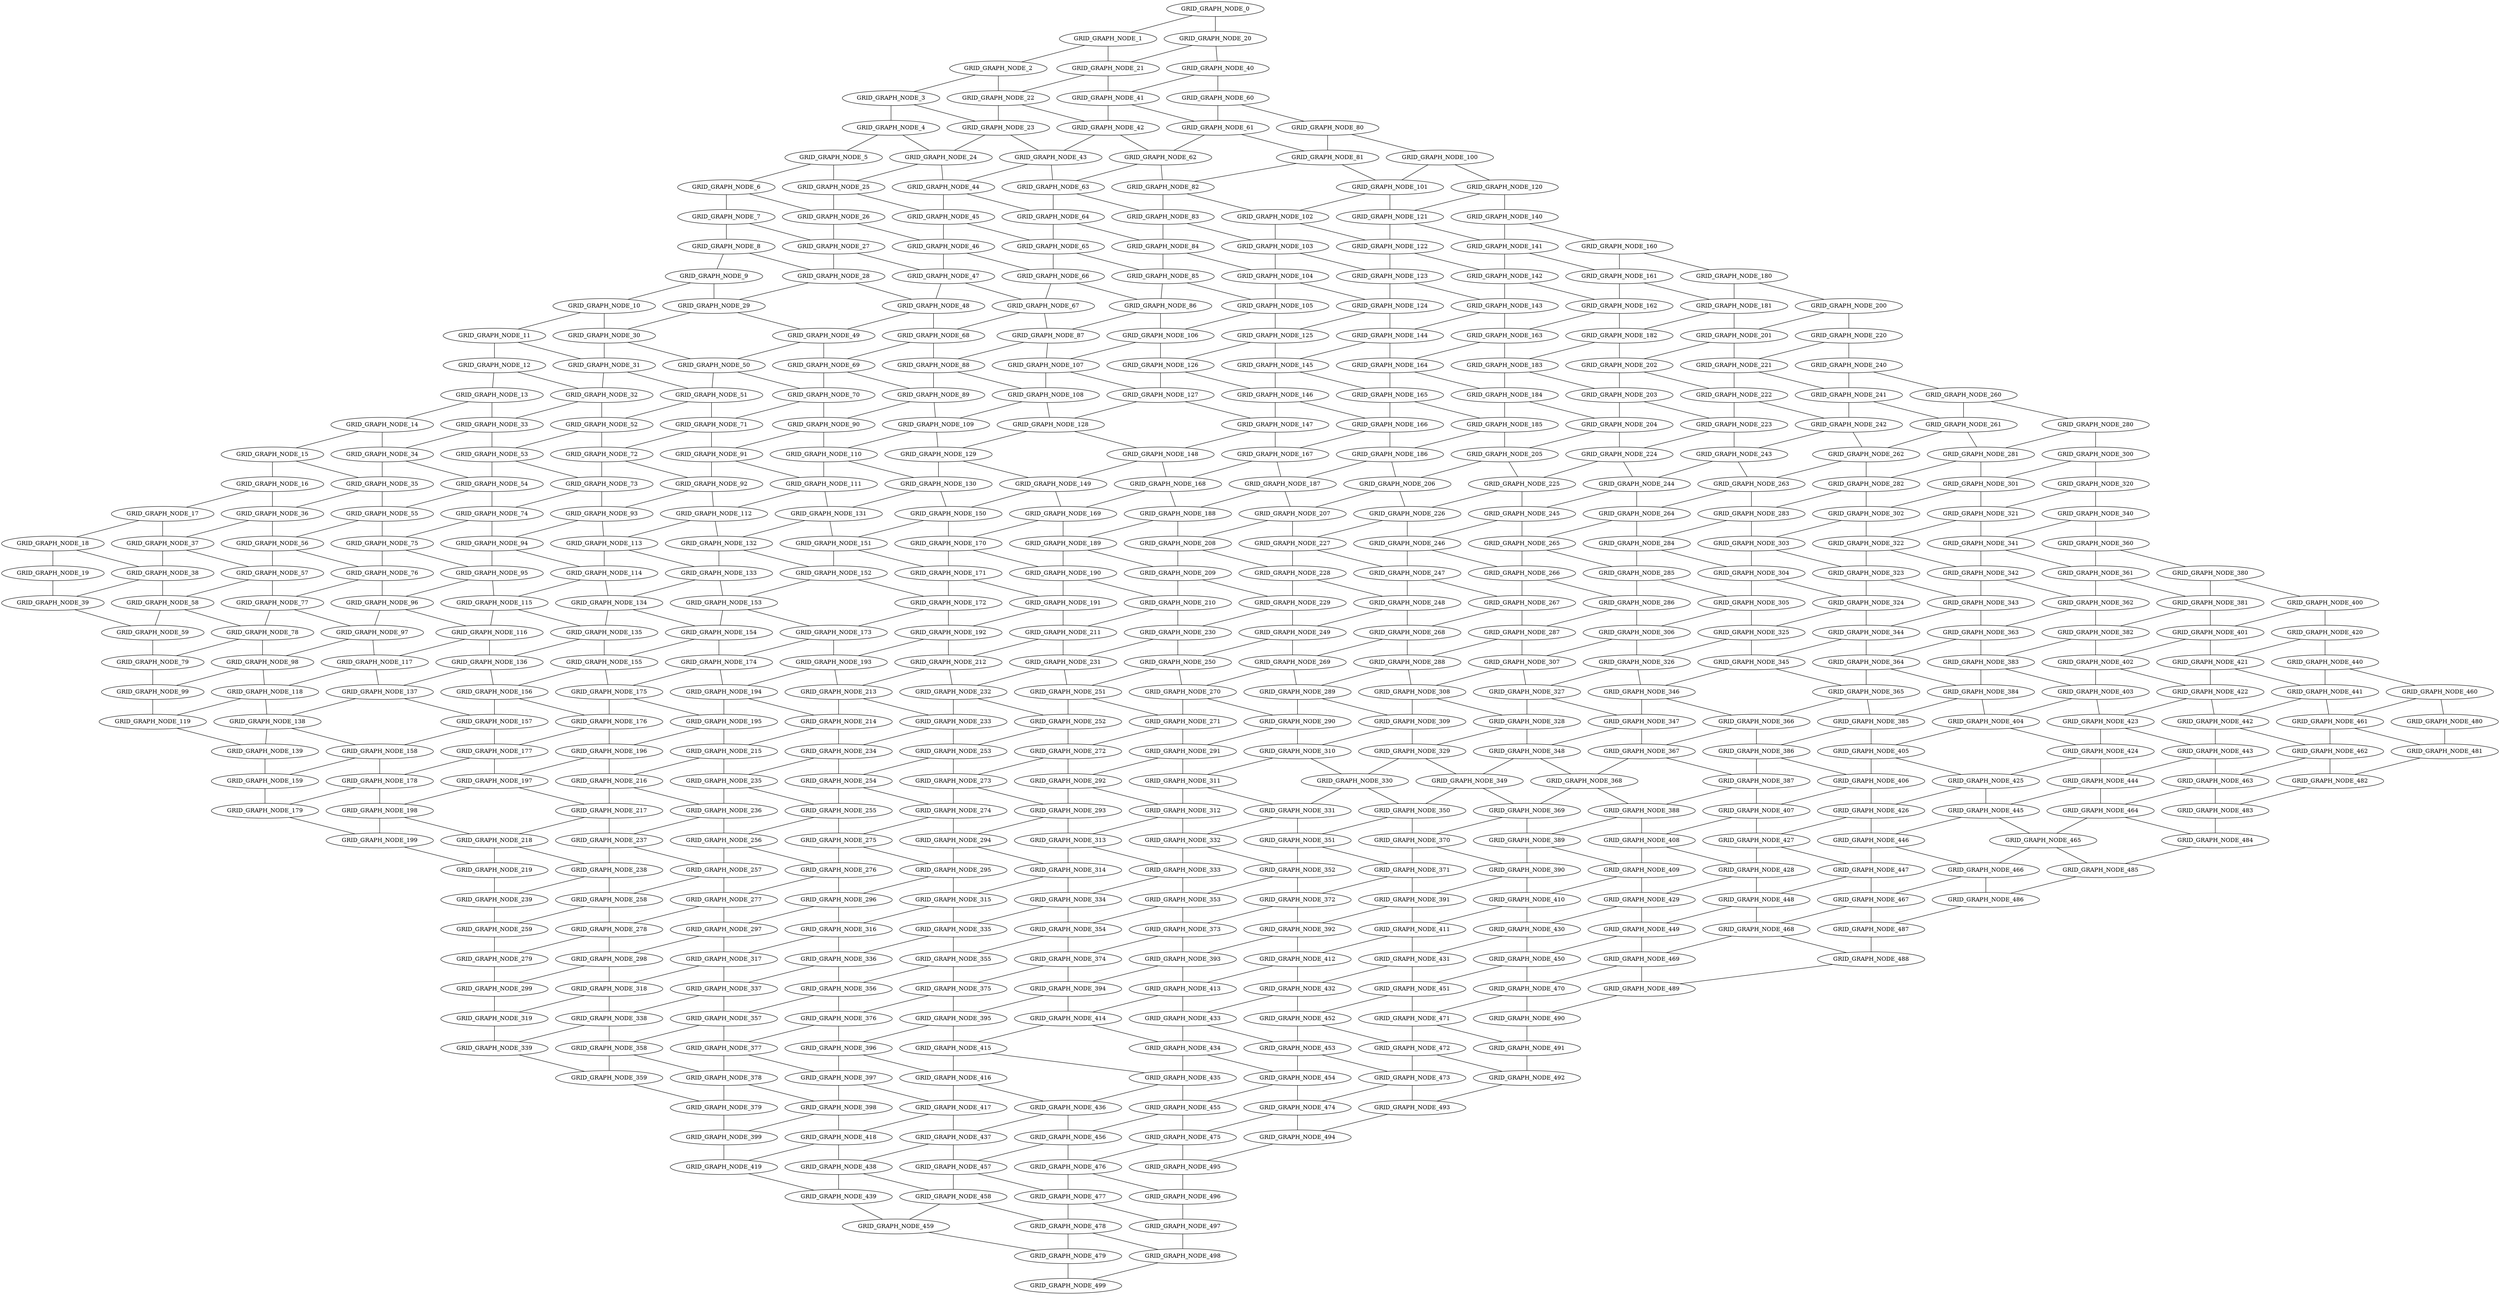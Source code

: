graph GRID_GRAPH_LARGE{
GRID_GRAPH_NODE_0 -- GRID_GRAPH_NODE_1 [weight=3];
GRID_GRAPH_NODE_0 -- GRID_GRAPH_NODE_20 [weight=9];
GRID_GRAPH_NODE_1 -- GRID_GRAPH_NODE_2 [weight=2];
GRID_GRAPH_NODE_1 -- GRID_GRAPH_NODE_21 [weight=12];
GRID_GRAPH_NODE_2 -- GRID_GRAPH_NODE_3 [weight=5];
GRID_GRAPH_NODE_2 -- GRID_GRAPH_NODE_22 [weight=19];
GRID_GRAPH_NODE_3 -- GRID_GRAPH_NODE_4 [weight=12];
GRID_GRAPH_NODE_3 -- GRID_GRAPH_NODE_23 [weight=12];
GRID_GRAPH_NODE_4 -- GRID_GRAPH_NODE_5 [weight=7];
GRID_GRAPH_NODE_4 -- GRID_GRAPH_NODE_24 [weight=4];
GRID_GRAPH_NODE_5 -- GRID_GRAPH_NODE_6 [weight=14];
GRID_GRAPH_NODE_5 -- GRID_GRAPH_NODE_25 [weight=18];
GRID_GRAPH_NODE_6 -- GRID_GRAPH_NODE_7 [weight=16];
GRID_GRAPH_NODE_6 -- GRID_GRAPH_NODE_26 [weight=11];
GRID_GRAPH_NODE_7 -- GRID_GRAPH_NODE_8 [weight=11];
GRID_GRAPH_NODE_7 -- GRID_GRAPH_NODE_27 [weight=3];
GRID_GRAPH_NODE_8 -- GRID_GRAPH_NODE_9 [weight=9];
GRID_GRAPH_NODE_8 -- GRID_GRAPH_NODE_28 [weight=16];
GRID_GRAPH_NODE_9 -- GRID_GRAPH_NODE_10 [weight=8];
GRID_GRAPH_NODE_9 -- GRID_GRAPH_NODE_29 [weight=13];
GRID_GRAPH_NODE_10 -- GRID_GRAPH_NODE_11 [weight=5];
GRID_GRAPH_NODE_10 -- GRID_GRAPH_NODE_30 [weight=13];
GRID_GRAPH_NODE_11 -- GRID_GRAPH_NODE_12 [weight=16];
GRID_GRAPH_NODE_11 -- GRID_GRAPH_NODE_31 [weight=2];
GRID_GRAPH_NODE_12 -- GRID_GRAPH_NODE_13 [weight=10];
GRID_GRAPH_NODE_12 -- GRID_GRAPH_NODE_32 [weight=11];
GRID_GRAPH_NODE_13 -- GRID_GRAPH_NODE_14 [weight=15];
GRID_GRAPH_NODE_13 -- GRID_GRAPH_NODE_33 [weight=13];
GRID_GRAPH_NODE_14 -- GRID_GRAPH_NODE_15 [weight=14];
GRID_GRAPH_NODE_14 -- GRID_GRAPH_NODE_34 [weight=19];
GRID_GRAPH_NODE_15 -- GRID_GRAPH_NODE_16 [weight=13];
GRID_GRAPH_NODE_15 -- GRID_GRAPH_NODE_35 [weight=7];
GRID_GRAPH_NODE_16 -- GRID_GRAPH_NODE_17 [weight=1];
GRID_GRAPH_NODE_16 -- GRID_GRAPH_NODE_36 [weight=13];
GRID_GRAPH_NODE_17 -- GRID_GRAPH_NODE_18 [weight=3];
GRID_GRAPH_NODE_17 -- GRID_GRAPH_NODE_37 [weight=6];
GRID_GRAPH_NODE_18 -- GRID_GRAPH_NODE_19 [weight=16];
GRID_GRAPH_NODE_18 -- GRID_GRAPH_NODE_38 [weight=16];
GRID_GRAPH_NODE_19 -- GRID_GRAPH_NODE_39 [weight=4];
GRID_GRAPH_NODE_20 -- GRID_GRAPH_NODE_21 [weight=11];
GRID_GRAPH_NODE_20 -- GRID_GRAPH_NODE_40 [weight=8];
GRID_GRAPH_NODE_21 -- GRID_GRAPH_NODE_22 [weight=3];
GRID_GRAPH_NODE_21 -- GRID_GRAPH_NODE_41 [weight=17];
GRID_GRAPH_NODE_22 -- GRID_GRAPH_NODE_23 [weight=5];
GRID_GRAPH_NODE_22 -- GRID_GRAPH_NODE_42 [weight=5];
GRID_GRAPH_NODE_23 -- GRID_GRAPH_NODE_24 [weight=6];
GRID_GRAPH_NODE_23 -- GRID_GRAPH_NODE_43 [weight=19];
GRID_GRAPH_NODE_24 -- GRID_GRAPH_NODE_25 [weight=17];
GRID_GRAPH_NODE_24 -- GRID_GRAPH_NODE_44 [weight=16];
GRID_GRAPH_NODE_25 -- GRID_GRAPH_NODE_26 [weight=8];
GRID_GRAPH_NODE_25 -- GRID_GRAPH_NODE_45 [weight=9];
GRID_GRAPH_NODE_26 -- GRID_GRAPH_NODE_27 [weight=5];
GRID_GRAPH_NODE_26 -- GRID_GRAPH_NODE_46 [weight=15];
GRID_GRAPH_NODE_27 -- GRID_GRAPH_NODE_28 [weight=17];
GRID_GRAPH_NODE_27 -- GRID_GRAPH_NODE_47 [weight=3];
GRID_GRAPH_NODE_28 -- GRID_GRAPH_NODE_29 [weight=1];
GRID_GRAPH_NODE_28 -- GRID_GRAPH_NODE_48 [weight=16];
GRID_GRAPH_NODE_29 -- GRID_GRAPH_NODE_30 [weight=19];
GRID_GRAPH_NODE_29 -- GRID_GRAPH_NODE_49 [weight=2];
GRID_GRAPH_NODE_30 -- GRID_GRAPH_NODE_31 [weight=19];
GRID_GRAPH_NODE_30 -- GRID_GRAPH_NODE_50 [weight=4];
GRID_GRAPH_NODE_31 -- GRID_GRAPH_NODE_32 [weight=1];
GRID_GRAPH_NODE_31 -- GRID_GRAPH_NODE_51 [weight=10];
GRID_GRAPH_NODE_32 -- GRID_GRAPH_NODE_33 [weight=7];
GRID_GRAPH_NODE_32 -- GRID_GRAPH_NODE_52 [weight=16];
GRID_GRAPH_NODE_33 -- GRID_GRAPH_NODE_34 [weight=4];
GRID_GRAPH_NODE_33 -- GRID_GRAPH_NODE_53 [weight=18];
GRID_GRAPH_NODE_34 -- GRID_GRAPH_NODE_35 [weight=7];
GRID_GRAPH_NODE_34 -- GRID_GRAPH_NODE_54 [weight=5];
GRID_GRAPH_NODE_35 -- GRID_GRAPH_NODE_36 [weight=13];
GRID_GRAPH_NODE_35 -- GRID_GRAPH_NODE_55 [weight=5];
GRID_GRAPH_NODE_36 -- GRID_GRAPH_NODE_37 [weight=5];
GRID_GRAPH_NODE_36 -- GRID_GRAPH_NODE_56 [weight=13];
GRID_GRAPH_NODE_37 -- GRID_GRAPH_NODE_38 [weight=15];
GRID_GRAPH_NODE_37 -- GRID_GRAPH_NODE_57 [weight=6];
GRID_GRAPH_NODE_38 -- GRID_GRAPH_NODE_39 [weight=11];
GRID_GRAPH_NODE_38 -- GRID_GRAPH_NODE_58 [weight=12];
GRID_GRAPH_NODE_39 -- GRID_GRAPH_NODE_59 [weight=2];
GRID_GRAPH_NODE_40 -- GRID_GRAPH_NODE_41 [weight=11];
GRID_GRAPH_NODE_40 -- GRID_GRAPH_NODE_60 [weight=7];
GRID_GRAPH_NODE_41 -- GRID_GRAPH_NODE_42 [weight=12];
GRID_GRAPH_NODE_41 -- GRID_GRAPH_NODE_61 [weight=12];
GRID_GRAPH_NODE_42 -- GRID_GRAPH_NODE_43 [weight=18];
GRID_GRAPH_NODE_42 -- GRID_GRAPH_NODE_62 [weight=7];
GRID_GRAPH_NODE_43 -- GRID_GRAPH_NODE_44 [weight=17];
GRID_GRAPH_NODE_43 -- GRID_GRAPH_NODE_63 [weight=17];
GRID_GRAPH_NODE_44 -- GRID_GRAPH_NODE_45 [weight=16];
GRID_GRAPH_NODE_44 -- GRID_GRAPH_NODE_64 [weight=1];
GRID_GRAPH_NODE_45 -- GRID_GRAPH_NODE_46 [weight=17];
GRID_GRAPH_NODE_45 -- GRID_GRAPH_NODE_65 [weight=14];
GRID_GRAPH_NODE_46 -- GRID_GRAPH_NODE_47 [weight=14];
GRID_GRAPH_NODE_46 -- GRID_GRAPH_NODE_66 [weight=6];
GRID_GRAPH_NODE_47 -- GRID_GRAPH_NODE_48 [weight=16];
GRID_GRAPH_NODE_47 -- GRID_GRAPH_NODE_67 [weight=15];
GRID_GRAPH_NODE_48 -- GRID_GRAPH_NODE_49 [weight=1];
GRID_GRAPH_NODE_48 -- GRID_GRAPH_NODE_68 [weight=9];
GRID_GRAPH_NODE_49 -- GRID_GRAPH_NODE_50 [weight=1];
GRID_GRAPH_NODE_49 -- GRID_GRAPH_NODE_69 [weight=5];
GRID_GRAPH_NODE_50 -- GRID_GRAPH_NODE_51 [weight=9];
GRID_GRAPH_NODE_50 -- GRID_GRAPH_NODE_70 [weight=3];
GRID_GRAPH_NODE_51 -- GRID_GRAPH_NODE_52 [weight=8];
GRID_GRAPH_NODE_51 -- GRID_GRAPH_NODE_71 [weight=11];
GRID_GRAPH_NODE_52 -- GRID_GRAPH_NODE_53 [weight=3];
GRID_GRAPH_NODE_52 -- GRID_GRAPH_NODE_72 [weight=13];
GRID_GRAPH_NODE_53 -- GRID_GRAPH_NODE_54 [weight=5];
GRID_GRAPH_NODE_53 -- GRID_GRAPH_NODE_73 [weight=11];
GRID_GRAPH_NODE_54 -- GRID_GRAPH_NODE_55 [weight=14];
GRID_GRAPH_NODE_54 -- GRID_GRAPH_NODE_74 [weight=6];
GRID_GRAPH_NODE_55 -- GRID_GRAPH_NODE_56 [weight=9];
GRID_GRAPH_NODE_55 -- GRID_GRAPH_NODE_75 [weight=5];
GRID_GRAPH_NODE_56 -- GRID_GRAPH_NODE_57 [weight=6];
GRID_GRAPH_NODE_56 -- GRID_GRAPH_NODE_76 [weight=2];
GRID_GRAPH_NODE_57 -- GRID_GRAPH_NODE_58 [weight=2];
GRID_GRAPH_NODE_57 -- GRID_GRAPH_NODE_77 [weight=10];
GRID_GRAPH_NODE_58 -- GRID_GRAPH_NODE_59 [weight=18];
GRID_GRAPH_NODE_58 -- GRID_GRAPH_NODE_78 [weight=14];
GRID_GRAPH_NODE_59 -- GRID_GRAPH_NODE_79 [weight=9];
GRID_GRAPH_NODE_60 -- GRID_GRAPH_NODE_61 [weight=14];
GRID_GRAPH_NODE_60 -- GRID_GRAPH_NODE_80 [weight=7];
GRID_GRAPH_NODE_61 -- GRID_GRAPH_NODE_62 [weight=3];
GRID_GRAPH_NODE_61 -- GRID_GRAPH_NODE_81 [weight=1];
GRID_GRAPH_NODE_62 -- GRID_GRAPH_NODE_63 [weight=13];
GRID_GRAPH_NODE_62 -- GRID_GRAPH_NODE_82 [weight=12];
GRID_GRAPH_NODE_63 -- GRID_GRAPH_NODE_64 [weight=16];
GRID_GRAPH_NODE_63 -- GRID_GRAPH_NODE_83 [weight=16];
GRID_GRAPH_NODE_64 -- GRID_GRAPH_NODE_65 [weight=18];
GRID_GRAPH_NODE_64 -- GRID_GRAPH_NODE_84 [weight=10];
GRID_GRAPH_NODE_65 -- GRID_GRAPH_NODE_66 [weight=2];
GRID_GRAPH_NODE_65 -- GRID_GRAPH_NODE_85 [weight=11];
GRID_GRAPH_NODE_66 -- GRID_GRAPH_NODE_67 [weight=15];
GRID_GRAPH_NODE_66 -- GRID_GRAPH_NODE_86 [weight=6];
GRID_GRAPH_NODE_67 -- GRID_GRAPH_NODE_68 [weight=5];
GRID_GRAPH_NODE_67 -- GRID_GRAPH_NODE_87 [weight=2];
GRID_GRAPH_NODE_68 -- GRID_GRAPH_NODE_69 [weight=13];
GRID_GRAPH_NODE_68 -- GRID_GRAPH_NODE_88 [weight=14];
GRID_GRAPH_NODE_69 -- GRID_GRAPH_NODE_70 [weight=14];
GRID_GRAPH_NODE_69 -- GRID_GRAPH_NODE_89 [weight=4];
GRID_GRAPH_NODE_70 -- GRID_GRAPH_NODE_71 [weight=12];
GRID_GRAPH_NODE_70 -- GRID_GRAPH_NODE_90 [weight=11];
GRID_GRAPH_NODE_71 -- GRID_GRAPH_NODE_72 [weight=7];
GRID_GRAPH_NODE_71 -- GRID_GRAPH_NODE_91 [weight=6];
GRID_GRAPH_NODE_72 -- GRID_GRAPH_NODE_73 [weight=15];
GRID_GRAPH_NODE_72 -- GRID_GRAPH_NODE_92 [weight=13];
GRID_GRAPH_NODE_73 -- GRID_GRAPH_NODE_74 [weight=10];
GRID_GRAPH_NODE_73 -- GRID_GRAPH_NODE_93 [weight=9];
GRID_GRAPH_NODE_74 -- GRID_GRAPH_NODE_75 [weight=11];
GRID_GRAPH_NODE_74 -- GRID_GRAPH_NODE_94 [weight=13];
GRID_GRAPH_NODE_75 -- GRID_GRAPH_NODE_76 [weight=9];
GRID_GRAPH_NODE_75 -- GRID_GRAPH_NODE_95 [weight=1];
GRID_GRAPH_NODE_76 -- GRID_GRAPH_NODE_77 [weight=16];
GRID_GRAPH_NODE_76 -- GRID_GRAPH_NODE_96 [weight=12];
GRID_GRAPH_NODE_77 -- GRID_GRAPH_NODE_78 [weight=3];
GRID_GRAPH_NODE_77 -- GRID_GRAPH_NODE_97 [weight=14];
GRID_GRAPH_NODE_78 -- GRID_GRAPH_NODE_79 [weight=13];
GRID_GRAPH_NODE_78 -- GRID_GRAPH_NODE_98 [weight=12];
GRID_GRAPH_NODE_79 -- GRID_GRAPH_NODE_99 [weight=8];
GRID_GRAPH_NODE_80 -- GRID_GRAPH_NODE_81 [weight=17];
GRID_GRAPH_NODE_80 -- GRID_GRAPH_NODE_100 [weight=13];
GRID_GRAPH_NODE_81 -- GRID_GRAPH_NODE_82 [weight=6];
GRID_GRAPH_NODE_81 -- GRID_GRAPH_NODE_101 [weight=19];
GRID_GRAPH_NODE_82 -- GRID_GRAPH_NODE_83 [weight=16];
GRID_GRAPH_NODE_82 -- GRID_GRAPH_NODE_102 [weight=8];
GRID_GRAPH_NODE_83 -- GRID_GRAPH_NODE_84 [weight=6];
GRID_GRAPH_NODE_83 -- GRID_GRAPH_NODE_103 [weight=16];
GRID_GRAPH_NODE_84 -- GRID_GRAPH_NODE_85 [weight=9];
GRID_GRAPH_NODE_84 -- GRID_GRAPH_NODE_104 [weight=10];
GRID_GRAPH_NODE_85 -- GRID_GRAPH_NODE_86 [weight=11];
GRID_GRAPH_NODE_85 -- GRID_GRAPH_NODE_105 [weight=4];
GRID_GRAPH_NODE_86 -- GRID_GRAPH_NODE_87 [weight=16];
GRID_GRAPH_NODE_86 -- GRID_GRAPH_NODE_106 [weight=17];
GRID_GRAPH_NODE_87 -- GRID_GRAPH_NODE_88 [weight=8];
GRID_GRAPH_NODE_87 -- GRID_GRAPH_NODE_107 [weight=5];
GRID_GRAPH_NODE_88 -- GRID_GRAPH_NODE_89 [weight=17];
GRID_GRAPH_NODE_88 -- GRID_GRAPH_NODE_108 [weight=1];
GRID_GRAPH_NODE_89 -- GRID_GRAPH_NODE_90 [weight=3];
GRID_GRAPH_NODE_89 -- GRID_GRAPH_NODE_109 [weight=17];
GRID_GRAPH_NODE_90 -- GRID_GRAPH_NODE_91 [weight=9];
GRID_GRAPH_NODE_90 -- GRID_GRAPH_NODE_110 [weight=14];
GRID_GRAPH_NODE_91 -- GRID_GRAPH_NODE_92 [weight=10];
GRID_GRAPH_NODE_91 -- GRID_GRAPH_NODE_111 [weight=8];
GRID_GRAPH_NODE_92 -- GRID_GRAPH_NODE_93 [weight=13];
GRID_GRAPH_NODE_92 -- GRID_GRAPH_NODE_112 [weight=16];
GRID_GRAPH_NODE_93 -- GRID_GRAPH_NODE_94 [weight=6];
GRID_GRAPH_NODE_93 -- GRID_GRAPH_NODE_113 [weight=2];
GRID_GRAPH_NODE_94 -- GRID_GRAPH_NODE_95 [weight=19];
GRID_GRAPH_NODE_94 -- GRID_GRAPH_NODE_114 [weight=15];
GRID_GRAPH_NODE_95 -- GRID_GRAPH_NODE_96 [weight=1];
GRID_GRAPH_NODE_95 -- GRID_GRAPH_NODE_115 [weight=4];
GRID_GRAPH_NODE_96 -- GRID_GRAPH_NODE_97 [weight=19];
GRID_GRAPH_NODE_96 -- GRID_GRAPH_NODE_116 [weight=10];
GRID_GRAPH_NODE_97 -- GRID_GRAPH_NODE_98 [weight=15];
GRID_GRAPH_NODE_97 -- GRID_GRAPH_NODE_117 [weight=6];
GRID_GRAPH_NODE_98 -- GRID_GRAPH_NODE_99 [weight=8];
GRID_GRAPH_NODE_98 -- GRID_GRAPH_NODE_118 [weight=8];
GRID_GRAPH_NODE_99 -- GRID_GRAPH_NODE_119 [weight=18];
GRID_GRAPH_NODE_100 -- GRID_GRAPH_NODE_101 [weight=17];
GRID_GRAPH_NODE_100 -- GRID_GRAPH_NODE_120 [weight=8];
GRID_GRAPH_NODE_101 -- GRID_GRAPH_NODE_102 [weight=6];
GRID_GRAPH_NODE_101 -- GRID_GRAPH_NODE_121 [weight=11];
GRID_GRAPH_NODE_102 -- GRID_GRAPH_NODE_103 [weight=12];
GRID_GRAPH_NODE_102 -- GRID_GRAPH_NODE_122 [weight=13];
GRID_GRAPH_NODE_103 -- GRID_GRAPH_NODE_104 [weight=14];
GRID_GRAPH_NODE_103 -- GRID_GRAPH_NODE_123 [weight=18];
GRID_GRAPH_NODE_104 -- GRID_GRAPH_NODE_105 [weight=8];
GRID_GRAPH_NODE_104 -- GRID_GRAPH_NODE_124 [weight=17];
GRID_GRAPH_NODE_105 -- GRID_GRAPH_NODE_106 [weight=3];
GRID_GRAPH_NODE_105 -- GRID_GRAPH_NODE_125 [weight=4];
GRID_GRAPH_NODE_106 -- GRID_GRAPH_NODE_107 [weight=9];
GRID_GRAPH_NODE_106 -- GRID_GRAPH_NODE_126 [weight=19];
GRID_GRAPH_NODE_107 -- GRID_GRAPH_NODE_108 [weight=8];
GRID_GRAPH_NODE_107 -- GRID_GRAPH_NODE_127 [weight=9];
GRID_GRAPH_NODE_108 -- GRID_GRAPH_NODE_109 [weight=8];
GRID_GRAPH_NODE_108 -- GRID_GRAPH_NODE_128 [weight=9];
GRID_GRAPH_NODE_109 -- GRID_GRAPH_NODE_110 [weight=1];
GRID_GRAPH_NODE_109 -- GRID_GRAPH_NODE_129 [weight=19];
GRID_GRAPH_NODE_110 -- GRID_GRAPH_NODE_111 [weight=16];
GRID_GRAPH_NODE_110 -- GRID_GRAPH_NODE_130 [weight=6];
GRID_GRAPH_NODE_111 -- GRID_GRAPH_NODE_112 [weight=16];
GRID_GRAPH_NODE_111 -- GRID_GRAPH_NODE_131 [weight=8];
GRID_GRAPH_NODE_112 -- GRID_GRAPH_NODE_113 [weight=13];
GRID_GRAPH_NODE_112 -- GRID_GRAPH_NODE_132 [weight=18];
GRID_GRAPH_NODE_113 -- GRID_GRAPH_NODE_114 [weight=10];
GRID_GRAPH_NODE_113 -- GRID_GRAPH_NODE_133 [weight=17];
GRID_GRAPH_NODE_114 -- GRID_GRAPH_NODE_115 [weight=2];
GRID_GRAPH_NODE_114 -- GRID_GRAPH_NODE_134 [weight=1];
GRID_GRAPH_NODE_115 -- GRID_GRAPH_NODE_116 [weight=18];
GRID_GRAPH_NODE_115 -- GRID_GRAPH_NODE_135 [weight=7];
GRID_GRAPH_NODE_116 -- GRID_GRAPH_NODE_117 [weight=3];
GRID_GRAPH_NODE_116 -- GRID_GRAPH_NODE_136 [weight=15];
GRID_GRAPH_NODE_117 -- GRID_GRAPH_NODE_118 [weight=8];
GRID_GRAPH_NODE_117 -- GRID_GRAPH_NODE_137 [weight=1];
GRID_GRAPH_NODE_118 -- GRID_GRAPH_NODE_119 [weight=13];
GRID_GRAPH_NODE_118 -- GRID_GRAPH_NODE_138 [weight=19];
GRID_GRAPH_NODE_119 -- GRID_GRAPH_NODE_139 [weight=9];
GRID_GRAPH_NODE_120 -- GRID_GRAPH_NODE_121 [weight=5];
GRID_GRAPH_NODE_120 -- GRID_GRAPH_NODE_140 [weight=14];
GRID_GRAPH_NODE_121 -- GRID_GRAPH_NODE_122 [weight=14];
GRID_GRAPH_NODE_121 -- GRID_GRAPH_NODE_141 [weight=3];
GRID_GRAPH_NODE_122 -- GRID_GRAPH_NODE_123 [weight=19];
GRID_GRAPH_NODE_122 -- GRID_GRAPH_NODE_142 [weight=2];
GRID_GRAPH_NODE_123 -- GRID_GRAPH_NODE_124 [weight=13];
GRID_GRAPH_NODE_123 -- GRID_GRAPH_NODE_143 [weight=9];
GRID_GRAPH_NODE_124 -- GRID_GRAPH_NODE_125 [weight=5];
GRID_GRAPH_NODE_124 -- GRID_GRAPH_NODE_144 [weight=13];
GRID_GRAPH_NODE_125 -- GRID_GRAPH_NODE_126 [weight=5];
GRID_GRAPH_NODE_125 -- GRID_GRAPH_NODE_145 [weight=19];
GRID_GRAPH_NODE_126 -- GRID_GRAPH_NODE_127 [weight=2];
GRID_GRAPH_NODE_126 -- GRID_GRAPH_NODE_146 [weight=13];
GRID_GRAPH_NODE_127 -- GRID_GRAPH_NODE_128 [weight=6];
GRID_GRAPH_NODE_127 -- GRID_GRAPH_NODE_147 [weight=1];
GRID_GRAPH_NODE_128 -- GRID_GRAPH_NODE_129 [weight=13];
GRID_GRAPH_NODE_128 -- GRID_GRAPH_NODE_148 [weight=4];
GRID_GRAPH_NODE_129 -- GRID_GRAPH_NODE_130 [weight=17];
GRID_GRAPH_NODE_129 -- GRID_GRAPH_NODE_149 [weight=16];
GRID_GRAPH_NODE_130 -- GRID_GRAPH_NODE_131 [weight=2];
GRID_GRAPH_NODE_130 -- GRID_GRAPH_NODE_150 [weight=7];
GRID_GRAPH_NODE_131 -- GRID_GRAPH_NODE_132 [weight=12];
GRID_GRAPH_NODE_131 -- GRID_GRAPH_NODE_151 [weight=12];
GRID_GRAPH_NODE_132 -- GRID_GRAPH_NODE_133 [weight=17];
GRID_GRAPH_NODE_132 -- GRID_GRAPH_NODE_152 [weight=13];
GRID_GRAPH_NODE_133 -- GRID_GRAPH_NODE_134 [weight=19];
GRID_GRAPH_NODE_133 -- GRID_GRAPH_NODE_153 [weight=18];
GRID_GRAPH_NODE_134 -- GRID_GRAPH_NODE_135 [weight=9];
GRID_GRAPH_NODE_134 -- GRID_GRAPH_NODE_154 [weight=3];
GRID_GRAPH_NODE_135 -- GRID_GRAPH_NODE_136 [weight=8];
GRID_GRAPH_NODE_135 -- GRID_GRAPH_NODE_155 [weight=19];
GRID_GRAPH_NODE_136 -- GRID_GRAPH_NODE_137 [weight=5];
GRID_GRAPH_NODE_136 -- GRID_GRAPH_NODE_156 [weight=2];
GRID_GRAPH_NODE_137 -- GRID_GRAPH_NODE_138 [weight=15];
GRID_GRAPH_NODE_137 -- GRID_GRAPH_NODE_157 [weight=11];
GRID_GRAPH_NODE_138 -- GRID_GRAPH_NODE_139 [weight=10];
GRID_GRAPH_NODE_138 -- GRID_GRAPH_NODE_158 [weight=1];
GRID_GRAPH_NODE_139 -- GRID_GRAPH_NODE_159 [weight=17];
GRID_GRAPH_NODE_140 -- GRID_GRAPH_NODE_141 [weight=19];
GRID_GRAPH_NODE_140 -- GRID_GRAPH_NODE_160 [weight=14];
GRID_GRAPH_NODE_141 -- GRID_GRAPH_NODE_142 [weight=17];
GRID_GRAPH_NODE_141 -- GRID_GRAPH_NODE_161 [weight=14];
GRID_GRAPH_NODE_142 -- GRID_GRAPH_NODE_143 [weight=15];
GRID_GRAPH_NODE_142 -- GRID_GRAPH_NODE_162 [weight=5];
GRID_GRAPH_NODE_143 -- GRID_GRAPH_NODE_144 [weight=2];
GRID_GRAPH_NODE_143 -- GRID_GRAPH_NODE_163 [weight=15];
GRID_GRAPH_NODE_144 -- GRID_GRAPH_NODE_145 [weight=4];
GRID_GRAPH_NODE_144 -- GRID_GRAPH_NODE_164 [weight=7];
GRID_GRAPH_NODE_145 -- GRID_GRAPH_NODE_146 [weight=13];
GRID_GRAPH_NODE_145 -- GRID_GRAPH_NODE_165 [weight=14];
GRID_GRAPH_NODE_146 -- GRID_GRAPH_NODE_147 [weight=15];
GRID_GRAPH_NODE_146 -- GRID_GRAPH_NODE_166 [weight=9];
GRID_GRAPH_NODE_147 -- GRID_GRAPH_NODE_148 [weight=8];
GRID_GRAPH_NODE_147 -- GRID_GRAPH_NODE_167 [weight=16];
GRID_GRAPH_NODE_148 -- GRID_GRAPH_NODE_149 [weight=3];
GRID_GRAPH_NODE_148 -- GRID_GRAPH_NODE_168 [weight=9];
GRID_GRAPH_NODE_149 -- GRID_GRAPH_NODE_150 [weight=5];
GRID_GRAPH_NODE_149 -- GRID_GRAPH_NODE_169 [weight=12];
GRID_GRAPH_NODE_150 -- GRID_GRAPH_NODE_151 [weight=2];
GRID_GRAPH_NODE_150 -- GRID_GRAPH_NODE_170 [weight=12];
GRID_GRAPH_NODE_151 -- GRID_GRAPH_NODE_152 [weight=19];
GRID_GRAPH_NODE_151 -- GRID_GRAPH_NODE_171 [weight=1];
GRID_GRAPH_NODE_152 -- GRID_GRAPH_NODE_153 [weight=2];
GRID_GRAPH_NODE_152 -- GRID_GRAPH_NODE_172 [weight=14];
GRID_GRAPH_NODE_153 -- GRID_GRAPH_NODE_154 [weight=5];
GRID_GRAPH_NODE_153 -- GRID_GRAPH_NODE_173 [weight=3];
GRID_GRAPH_NODE_154 -- GRID_GRAPH_NODE_155 [weight=6];
GRID_GRAPH_NODE_154 -- GRID_GRAPH_NODE_174 [weight=12];
GRID_GRAPH_NODE_155 -- GRID_GRAPH_NODE_156 [weight=9];
GRID_GRAPH_NODE_155 -- GRID_GRAPH_NODE_175 [weight=4];
GRID_GRAPH_NODE_156 -- GRID_GRAPH_NODE_157 [weight=14];
GRID_GRAPH_NODE_156 -- GRID_GRAPH_NODE_176 [weight=4];
GRID_GRAPH_NODE_157 -- GRID_GRAPH_NODE_158 [weight=4];
GRID_GRAPH_NODE_157 -- GRID_GRAPH_NODE_177 [weight=13];
GRID_GRAPH_NODE_158 -- GRID_GRAPH_NODE_159 [weight=18];
GRID_GRAPH_NODE_158 -- GRID_GRAPH_NODE_178 [weight=15];
GRID_GRAPH_NODE_159 -- GRID_GRAPH_NODE_179 [weight=2];
GRID_GRAPH_NODE_160 -- GRID_GRAPH_NODE_161 [weight=3];
GRID_GRAPH_NODE_160 -- GRID_GRAPH_NODE_180 [weight=7];
GRID_GRAPH_NODE_161 -- GRID_GRAPH_NODE_162 [weight=8];
GRID_GRAPH_NODE_161 -- GRID_GRAPH_NODE_181 [weight=18];
GRID_GRAPH_NODE_162 -- GRID_GRAPH_NODE_163 [weight=3];
GRID_GRAPH_NODE_162 -- GRID_GRAPH_NODE_182 [weight=9];
GRID_GRAPH_NODE_163 -- GRID_GRAPH_NODE_164 [weight=5];
GRID_GRAPH_NODE_163 -- GRID_GRAPH_NODE_183 [weight=9];
GRID_GRAPH_NODE_164 -- GRID_GRAPH_NODE_165 [weight=15];
GRID_GRAPH_NODE_164 -- GRID_GRAPH_NODE_184 [weight=12];
GRID_GRAPH_NODE_165 -- GRID_GRAPH_NODE_166 [weight=13];
GRID_GRAPH_NODE_165 -- GRID_GRAPH_NODE_185 [weight=5];
GRID_GRAPH_NODE_166 -- GRID_GRAPH_NODE_167 [weight=6];
GRID_GRAPH_NODE_166 -- GRID_GRAPH_NODE_186 [weight=12];
GRID_GRAPH_NODE_167 -- GRID_GRAPH_NODE_168 [weight=10];
GRID_GRAPH_NODE_167 -- GRID_GRAPH_NODE_187 [weight=10];
GRID_GRAPH_NODE_168 -- GRID_GRAPH_NODE_169 [weight=12];
GRID_GRAPH_NODE_168 -- GRID_GRAPH_NODE_188 [weight=15];
GRID_GRAPH_NODE_169 -- GRID_GRAPH_NODE_170 [weight=10];
GRID_GRAPH_NODE_169 -- GRID_GRAPH_NODE_189 [weight=12];
GRID_GRAPH_NODE_170 -- GRID_GRAPH_NODE_171 [weight=18];
GRID_GRAPH_NODE_170 -- GRID_GRAPH_NODE_190 [weight=8];
GRID_GRAPH_NODE_171 -- GRID_GRAPH_NODE_172 [weight=18];
GRID_GRAPH_NODE_171 -- GRID_GRAPH_NODE_191 [weight=10];
GRID_GRAPH_NODE_172 -- GRID_GRAPH_NODE_173 [weight=16];
GRID_GRAPH_NODE_172 -- GRID_GRAPH_NODE_192 [weight=13];
GRID_GRAPH_NODE_173 -- GRID_GRAPH_NODE_174 [weight=17];
GRID_GRAPH_NODE_173 -- GRID_GRAPH_NODE_193 [weight=14];
GRID_GRAPH_NODE_174 -- GRID_GRAPH_NODE_175 [weight=11];
GRID_GRAPH_NODE_174 -- GRID_GRAPH_NODE_194 [weight=17];
GRID_GRAPH_NODE_175 -- GRID_GRAPH_NODE_176 [weight=9];
GRID_GRAPH_NODE_175 -- GRID_GRAPH_NODE_195 [weight=6];
GRID_GRAPH_NODE_176 -- GRID_GRAPH_NODE_177 [weight=14];
GRID_GRAPH_NODE_176 -- GRID_GRAPH_NODE_196 [weight=9];
GRID_GRAPH_NODE_177 -- GRID_GRAPH_NODE_178 [weight=5];
GRID_GRAPH_NODE_177 -- GRID_GRAPH_NODE_197 [weight=16];
GRID_GRAPH_NODE_178 -- GRID_GRAPH_NODE_179 [weight=3];
GRID_GRAPH_NODE_178 -- GRID_GRAPH_NODE_198 [weight=15];
GRID_GRAPH_NODE_179 -- GRID_GRAPH_NODE_199 [weight=3];
GRID_GRAPH_NODE_180 -- GRID_GRAPH_NODE_181 [weight=16];
GRID_GRAPH_NODE_180 -- GRID_GRAPH_NODE_200 [weight=2];
GRID_GRAPH_NODE_181 -- GRID_GRAPH_NODE_182 [weight=2];
GRID_GRAPH_NODE_181 -- GRID_GRAPH_NODE_201 [weight=2];
GRID_GRAPH_NODE_182 -- GRID_GRAPH_NODE_183 [weight=15];
GRID_GRAPH_NODE_182 -- GRID_GRAPH_NODE_202 [weight=12];
GRID_GRAPH_NODE_183 -- GRID_GRAPH_NODE_184 [weight=8];
GRID_GRAPH_NODE_183 -- GRID_GRAPH_NODE_203 [weight=10];
GRID_GRAPH_NODE_184 -- GRID_GRAPH_NODE_185 [weight=19];
GRID_GRAPH_NODE_184 -- GRID_GRAPH_NODE_204 [weight=1];
GRID_GRAPH_NODE_185 -- GRID_GRAPH_NODE_186 [weight=13];
GRID_GRAPH_NODE_185 -- GRID_GRAPH_NODE_205 [weight=9];
GRID_GRAPH_NODE_186 -- GRID_GRAPH_NODE_187 [weight=12];
GRID_GRAPH_NODE_186 -- GRID_GRAPH_NODE_206 [weight=10];
GRID_GRAPH_NODE_187 -- GRID_GRAPH_NODE_188 [weight=13];
GRID_GRAPH_NODE_187 -- GRID_GRAPH_NODE_207 [weight=14];
GRID_GRAPH_NODE_188 -- GRID_GRAPH_NODE_189 [weight=13];
GRID_GRAPH_NODE_188 -- GRID_GRAPH_NODE_208 [weight=16];
GRID_GRAPH_NODE_189 -- GRID_GRAPH_NODE_190 [weight=10];
GRID_GRAPH_NODE_189 -- GRID_GRAPH_NODE_209 [weight=5];
GRID_GRAPH_NODE_190 -- GRID_GRAPH_NODE_191 [weight=4];
GRID_GRAPH_NODE_190 -- GRID_GRAPH_NODE_210 [weight=3];
GRID_GRAPH_NODE_191 -- GRID_GRAPH_NODE_192 [weight=3];
GRID_GRAPH_NODE_191 -- GRID_GRAPH_NODE_211 [weight=19];
GRID_GRAPH_NODE_192 -- GRID_GRAPH_NODE_193 [weight=15];
GRID_GRAPH_NODE_192 -- GRID_GRAPH_NODE_212 [weight=17];
GRID_GRAPH_NODE_193 -- GRID_GRAPH_NODE_194 [weight=7];
GRID_GRAPH_NODE_193 -- GRID_GRAPH_NODE_213 [weight=10];
GRID_GRAPH_NODE_194 -- GRID_GRAPH_NODE_195 [weight=16];
GRID_GRAPH_NODE_194 -- GRID_GRAPH_NODE_214 [weight=2];
GRID_GRAPH_NODE_195 -- GRID_GRAPH_NODE_196 [weight=8];
GRID_GRAPH_NODE_195 -- GRID_GRAPH_NODE_215 [weight=14];
GRID_GRAPH_NODE_196 -- GRID_GRAPH_NODE_197 [weight=15];
GRID_GRAPH_NODE_196 -- GRID_GRAPH_NODE_216 [weight=19];
GRID_GRAPH_NODE_197 -- GRID_GRAPH_NODE_198 [weight=7];
GRID_GRAPH_NODE_197 -- GRID_GRAPH_NODE_217 [weight=5];
GRID_GRAPH_NODE_198 -- GRID_GRAPH_NODE_199 [weight=6];
GRID_GRAPH_NODE_198 -- GRID_GRAPH_NODE_218 [weight=3];
GRID_GRAPH_NODE_199 -- GRID_GRAPH_NODE_219 [weight=19];
GRID_GRAPH_NODE_200 -- GRID_GRAPH_NODE_201 [weight=10];
GRID_GRAPH_NODE_200 -- GRID_GRAPH_NODE_220 [weight=11];
GRID_GRAPH_NODE_201 -- GRID_GRAPH_NODE_202 [weight=18];
GRID_GRAPH_NODE_201 -- GRID_GRAPH_NODE_221 [weight=15];
GRID_GRAPH_NODE_202 -- GRID_GRAPH_NODE_203 [weight=15];
GRID_GRAPH_NODE_202 -- GRID_GRAPH_NODE_222 [weight=18];
GRID_GRAPH_NODE_203 -- GRID_GRAPH_NODE_204 [weight=6];
GRID_GRAPH_NODE_203 -- GRID_GRAPH_NODE_223 [weight=2];
GRID_GRAPH_NODE_204 -- GRID_GRAPH_NODE_205 [weight=2];
GRID_GRAPH_NODE_204 -- GRID_GRAPH_NODE_224 [weight=16];
GRID_GRAPH_NODE_205 -- GRID_GRAPH_NODE_206 [weight=13];
GRID_GRAPH_NODE_205 -- GRID_GRAPH_NODE_225 [weight=15];
GRID_GRAPH_NODE_206 -- GRID_GRAPH_NODE_207 [weight=15];
GRID_GRAPH_NODE_206 -- GRID_GRAPH_NODE_226 [weight=1];
GRID_GRAPH_NODE_207 -- GRID_GRAPH_NODE_208 [weight=3];
GRID_GRAPH_NODE_207 -- GRID_GRAPH_NODE_227 [weight=16];
GRID_GRAPH_NODE_208 -- GRID_GRAPH_NODE_209 [weight=11];
GRID_GRAPH_NODE_208 -- GRID_GRAPH_NODE_228 [weight=17];
GRID_GRAPH_NODE_209 -- GRID_GRAPH_NODE_210 [weight=6];
GRID_GRAPH_NODE_209 -- GRID_GRAPH_NODE_229 [weight=10];
GRID_GRAPH_NODE_210 -- GRID_GRAPH_NODE_211 [weight=5];
GRID_GRAPH_NODE_210 -- GRID_GRAPH_NODE_230 [weight=9];
GRID_GRAPH_NODE_211 -- GRID_GRAPH_NODE_212 [weight=3];
GRID_GRAPH_NODE_211 -- GRID_GRAPH_NODE_231 [weight=15];
GRID_GRAPH_NODE_212 -- GRID_GRAPH_NODE_213 [weight=13];
GRID_GRAPH_NODE_212 -- GRID_GRAPH_NODE_232 [weight=7];
GRID_GRAPH_NODE_213 -- GRID_GRAPH_NODE_214 [weight=12];
GRID_GRAPH_NODE_213 -- GRID_GRAPH_NODE_233 [weight=3];
GRID_GRAPH_NODE_214 -- GRID_GRAPH_NODE_215 [weight=6];
GRID_GRAPH_NODE_214 -- GRID_GRAPH_NODE_234 [weight=17];
GRID_GRAPH_NODE_215 -- GRID_GRAPH_NODE_216 [weight=6];
GRID_GRAPH_NODE_215 -- GRID_GRAPH_NODE_235 [weight=14];
GRID_GRAPH_NODE_216 -- GRID_GRAPH_NODE_217 [weight=4];
GRID_GRAPH_NODE_216 -- GRID_GRAPH_NODE_236 [weight=8];
GRID_GRAPH_NODE_217 -- GRID_GRAPH_NODE_218 [weight=5];
GRID_GRAPH_NODE_217 -- GRID_GRAPH_NODE_237 [weight=15];
GRID_GRAPH_NODE_218 -- GRID_GRAPH_NODE_219 [weight=11];
GRID_GRAPH_NODE_218 -- GRID_GRAPH_NODE_238 [weight=13];
GRID_GRAPH_NODE_219 -- GRID_GRAPH_NODE_239 [weight=14];
GRID_GRAPH_NODE_220 -- GRID_GRAPH_NODE_221 [weight=4];
GRID_GRAPH_NODE_220 -- GRID_GRAPH_NODE_240 [weight=17];
GRID_GRAPH_NODE_221 -- GRID_GRAPH_NODE_222 [weight=18];
GRID_GRAPH_NODE_221 -- GRID_GRAPH_NODE_241 [weight=4];
GRID_GRAPH_NODE_222 -- GRID_GRAPH_NODE_223 [weight=15];
GRID_GRAPH_NODE_222 -- GRID_GRAPH_NODE_242 [weight=11];
GRID_GRAPH_NODE_223 -- GRID_GRAPH_NODE_224 [weight=19];
GRID_GRAPH_NODE_223 -- GRID_GRAPH_NODE_243 [weight=12];
GRID_GRAPH_NODE_224 -- GRID_GRAPH_NODE_225 [weight=17];
GRID_GRAPH_NODE_224 -- GRID_GRAPH_NODE_244 [weight=13];
GRID_GRAPH_NODE_225 -- GRID_GRAPH_NODE_226 [weight=13];
GRID_GRAPH_NODE_225 -- GRID_GRAPH_NODE_245 [weight=17];
GRID_GRAPH_NODE_226 -- GRID_GRAPH_NODE_227 [weight=13];
GRID_GRAPH_NODE_226 -- GRID_GRAPH_NODE_246 [weight=11];
GRID_GRAPH_NODE_227 -- GRID_GRAPH_NODE_228 [weight=4];
GRID_GRAPH_NODE_227 -- GRID_GRAPH_NODE_247 [weight=7];
GRID_GRAPH_NODE_228 -- GRID_GRAPH_NODE_229 [weight=13];
GRID_GRAPH_NODE_228 -- GRID_GRAPH_NODE_248 [weight=12];
GRID_GRAPH_NODE_229 -- GRID_GRAPH_NODE_230 [weight=1];
GRID_GRAPH_NODE_229 -- GRID_GRAPH_NODE_249 [weight=5];
GRID_GRAPH_NODE_230 -- GRID_GRAPH_NODE_231 [weight=5];
GRID_GRAPH_NODE_230 -- GRID_GRAPH_NODE_250 [weight=9];
GRID_GRAPH_NODE_231 -- GRID_GRAPH_NODE_232 [weight=10];
GRID_GRAPH_NODE_231 -- GRID_GRAPH_NODE_251 [weight=10];
GRID_GRAPH_NODE_232 -- GRID_GRAPH_NODE_233 [weight=5];
GRID_GRAPH_NODE_232 -- GRID_GRAPH_NODE_252 [weight=14];
GRID_GRAPH_NODE_233 -- GRID_GRAPH_NODE_234 [weight=15];
GRID_GRAPH_NODE_233 -- GRID_GRAPH_NODE_253 [weight=8];
GRID_GRAPH_NODE_234 -- GRID_GRAPH_NODE_235 [weight=19];
GRID_GRAPH_NODE_234 -- GRID_GRAPH_NODE_254 [weight=5];
GRID_GRAPH_NODE_235 -- GRID_GRAPH_NODE_236 [weight=15];
GRID_GRAPH_NODE_235 -- GRID_GRAPH_NODE_255 [weight=4];
GRID_GRAPH_NODE_236 -- GRID_GRAPH_NODE_237 [weight=18];
GRID_GRAPH_NODE_236 -- GRID_GRAPH_NODE_256 [weight=15];
GRID_GRAPH_NODE_237 -- GRID_GRAPH_NODE_238 [weight=17];
GRID_GRAPH_NODE_237 -- GRID_GRAPH_NODE_257 [weight=2];
GRID_GRAPH_NODE_238 -- GRID_GRAPH_NODE_239 [weight=11];
GRID_GRAPH_NODE_238 -- GRID_GRAPH_NODE_258 [weight=6];
GRID_GRAPH_NODE_239 -- GRID_GRAPH_NODE_259 [weight=10];
GRID_GRAPH_NODE_240 -- GRID_GRAPH_NODE_241 [weight=2];
GRID_GRAPH_NODE_240 -- GRID_GRAPH_NODE_260 [weight=13];
GRID_GRAPH_NODE_241 -- GRID_GRAPH_NODE_242 [weight=16];
GRID_GRAPH_NODE_241 -- GRID_GRAPH_NODE_261 [weight=19];
GRID_GRAPH_NODE_242 -- GRID_GRAPH_NODE_243 [weight=4];
GRID_GRAPH_NODE_242 -- GRID_GRAPH_NODE_262 [weight=10];
GRID_GRAPH_NODE_243 -- GRID_GRAPH_NODE_244 [weight=19];
GRID_GRAPH_NODE_243 -- GRID_GRAPH_NODE_263 [weight=6];
GRID_GRAPH_NODE_244 -- GRID_GRAPH_NODE_245 [weight=1];
GRID_GRAPH_NODE_244 -- GRID_GRAPH_NODE_264 [weight=18];
GRID_GRAPH_NODE_245 -- GRID_GRAPH_NODE_246 [weight=6];
GRID_GRAPH_NODE_245 -- GRID_GRAPH_NODE_265 [weight=9];
GRID_GRAPH_NODE_246 -- GRID_GRAPH_NODE_247 [weight=15];
GRID_GRAPH_NODE_246 -- GRID_GRAPH_NODE_266 [weight=3];
GRID_GRAPH_NODE_247 -- GRID_GRAPH_NODE_248 [weight=8];
GRID_GRAPH_NODE_247 -- GRID_GRAPH_NODE_267 [weight=15];
GRID_GRAPH_NODE_248 -- GRID_GRAPH_NODE_249 [weight=11];
GRID_GRAPH_NODE_248 -- GRID_GRAPH_NODE_268 [weight=7];
GRID_GRAPH_NODE_249 -- GRID_GRAPH_NODE_250 [weight=3];
GRID_GRAPH_NODE_249 -- GRID_GRAPH_NODE_269 [weight=11];
GRID_GRAPH_NODE_250 -- GRID_GRAPH_NODE_251 [weight=14];
GRID_GRAPH_NODE_250 -- GRID_GRAPH_NODE_270 [weight=14];
GRID_GRAPH_NODE_251 -- GRID_GRAPH_NODE_252 [weight=18];
GRID_GRAPH_NODE_251 -- GRID_GRAPH_NODE_271 [weight=9];
GRID_GRAPH_NODE_252 -- GRID_GRAPH_NODE_253 [weight=9];
GRID_GRAPH_NODE_252 -- GRID_GRAPH_NODE_272 [weight=10];
GRID_GRAPH_NODE_253 -- GRID_GRAPH_NODE_254 [weight=12];
GRID_GRAPH_NODE_253 -- GRID_GRAPH_NODE_273 [weight=12];
GRID_GRAPH_NODE_254 -- GRID_GRAPH_NODE_255 [weight=13];
GRID_GRAPH_NODE_254 -- GRID_GRAPH_NODE_274 [weight=1];
GRID_GRAPH_NODE_255 -- GRID_GRAPH_NODE_256 [weight=14];
GRID_GRAPH_NODE_255 -- GRID_GRAPH_NODE_275 [weight=12];
GRID_GRAPH_NODE_256 -- GRID_GRAPH_NODE_257 [weight=17];
GRID_GRAPH_NODE_256 -- GRID_GRAPH_NODE_276 [weight=2];
GRID_GRAPH_NODE_257 -- GRID_GRAPH_NODE_258 [weight=6];
GRID_GRAPH_NODE_257 -- GRID_GRAPH_NODE_277 [weight=17];
GRID_GRAPH_NODE_258 -- GRID_GRAPH_NODE_259 [weight=7];
GRID_GRAPH_NODE_258 -- GRID_GRAPH_NODE_278 [weight=18];
GRID_GRAPH_NODE_259 -- GRID_GRAPH_NODE_279 [weight=6];
GRID_GRAPH_NODE_260 -- GRID_GRAPH_NODE_261 [weight=18];
GRID_GRAPH_NODE_260 -- GRID_GRAPH_NODE_280 [weight=1];
GRID_GRAPH_NODE_261 -- GRID_GRAPH_NODE_262 [weight=14];
GRID_GRAPH_NODE_261 -- GRID_GRAPH_NODE_281 [weight=16];
GRID_GRAPH_NODE_262 -- GRID_GRAPH_NODE_263 [weight=6];
GRID_GRAPH_NODE_262 -- GRID_GRAPH_NODE_282 [weight=19];
GRID_GRAPH_NODE_263 -- GRID_GRAPH_NODE_264 [weight=17];
GRID_GRAPH_NODE_263 -- GRID_GRAPH_NODE_283 [weight=3];
GRID_GRAPH_NODE_264 -- GRID_GRAPH_NODE_265 [weight=6];
GRID_GRAPH_NODE_264 -- GRID_GRAPH_NODE_284 [weight=9];
GRID_GRAPH_NODE_265 -- GRID_GRAPH_NODE_266 [weight=11];
GRID_GRAPH_NODE_265 -- GRID_GRAPH_NODE_285 [weight=4];
GRID_GRAPH_NODE_266 -- GRID_GRAPH_NODE_267 [weight=7];
GRID_GRAPH_NODE_266 -- GRID_GRAPH_NODE_286 [weight=9];
GRID_GRAPH_NODE_267 -- GRID_GRAPH_NODE_268 [weight=3];
GRID_GRAPH_NODE_267 -- GRID_GRAPH_NODE_287 [weight=2];
GRID_GRAPH_NODE_268 -- GRID_GRAPH_NODE_269 [weight=4];
GRID_GRAPH_NODE_268 -- GRID_GRAPH_NODE_288 [weight=8];
GRID_GRAPH_NODE_269 -- GRID_GRAPH_NODE_270 [weight=8];
GRID_GRAPH_NODE_269 -- GRID_GRAPH_NODE_289 [weight=11];
GRID_GRAPH_NODE_270 -- GRID_GRAPH_NODE_271 [weight=14];
GRID_GRAPH_NODE_270 -- GRID_GRAPH_NODE_290 [weight=12];
GRID_GRAPH_NODE_271 -- GRID_GRAPH_NODE_272 [weight=9];
GRID_GRAPH_NODE_271 -- GRID_GRAPH_NODE_291 [weight=7];
GRID_GRAPH_NODE_272 -- GRID_GRAPH_NODE_273 [weight=1];
GRID_GRAPH_NODE_272 -- GRID_GRAPH_NODE_292 [weight=17];
GRID_GRAPH_NODE_273 -- GRID_GRAPH_NODE_274 [weight=5];
GRID_GRAPH_NODE_273 -- GRID_GRAPH_NODE_293 [weight=14];
GRID_GRAPH_NODE_274 -- GRID_GRAPH_NODE_275 [weight=11];
GRID_GRAPH_NODE_274 -- GRID_GRAPH_NODE_294 [weight=16];
GRID_GRAPH_NODE_275 -- GRID_GRAPH_NODE_276 [weight=4];
GRID_GRAPH_NODE_275 -- GRID_GRAPH_NODE_295 [weight=8];
GRID_GRAPH_NODE_276 -- GRID_GRAPH_NODE_277 [weight=14];
GRID_GRAPH_NODE_276 -- GRID_GRAPH_NODE_296 [weight=18];
GRID_GRAPH_NODE_277 -- GRID_GRAPH_NODE_278 [weight=1];
GRID_GRAPH_NODE_277 -- GRID_GRAPH_NODE_297 [weight=15];
GRID_GRAPH_NODE_278 -- GRID_GRAPH_NODE_279 [weight=14];
GRID_GRAPH_NODE_278 -- GRID_GRAPH_NODE_298 [weight=6];
GRID_GRAPH_NODE_279 -- GRID_GRAPH_NODE_299 [weight=13];
GRID_GRAPH_NODE_280 -- GRID_GRAPH_NODE_281 [weight=13];
GRID_GRAPH_NODE_280 -- GRID_GRAPH_NODE_300 [weight=19];
GRID_GRAPH_NODE_281 -- GRID_GRAPH_NODE_282 [weight=3];
GRID_GRAPH_NODE_281 -- GRID_GRAPH_NODE_301 [weight=14];
GRID_GRAPH_NODE_282 -- GRID_GRAPH_NODE_283 [weight=6];
GRID_GRAPH_NODE_282 -- GRID_GRAPH_NODE_302 [weight=12];
GRID_GRAPH_NODE_283 -- GRID_GRAPH_NODE_284 [weight=14];
GRID_GRAPH_NODE_283 -- GRID_GRAPH_NODE_303 [weight=14];
GRID_GRAPH_NODE_284 -- GRID_GRAPH_NODE_285 [weight=5];
GRID_GRAPH_NODE_284 -- GRID_GRAPH_NODE_304 [weight=1];
GRID_GRAPH_NODE_285 -- GRID_GRAPH_NODE_286 [weight=15];
GRID_GRAPH_NODE_285 -- GRID_GRAPH_NODE_305 [weight=5];
GRID_GRAPH_NODE_286 -- GRID_GRAPH_NODE_287 [weight=9];
GRID_GRAPH_NODE_286 -- GRID_GRAPH_NODE_306 [weight=18];
GRID_GRAPH_NODE_287 -- GRID_GRAPH_NODE_288 [weight=3];
GRID_GRAPH_NODE_287 -- GRID_GRAPH_NODE_307 [weight=5];
GRID_GRAPH_NODE_288 -- GRID_GRAPH_NODE_289 [weight=10];
GRID_GRAPH_NODE_288 -- GRID_GRAPH_NODE_308 [weight=18];
GRID_GRAPH_NODE_289 -- GRID_GRAPH_NODE_290 [weight=12];
GRID_GRAPH_NODE_289 -- GRID_GRAPH_NODE_309 [weight=15];
GRID_GRAPH_NODE_290 -- GRID_GRAPH_NODE_291 [weight=18];
GRID_GRAPH_NODE_290 -- GRID_GRAPH_NODE_310 [weight=4];
GRID_GRAPH_NODE_291 -- GRID_GRAPH_NODE_292 [weight=13];
GRID_GRAPH_NODE_291 -- GRID_GRAPH_NODE_311 [weight=7];
GRID_GRAPH_NODE_292 -- GRID_GRAPH_NODE_293 [weight=7];
GRID_GRAPH_NODE_292 -- GRID_GRAPH_NODE_312 [weight=11];
GRID_GRAPH_NODE_293 -- GRID_GRAPH_NODE_294 [weight=10];
GRID_GRAPH_NODE_293 -- GRID_GRAPH_NODE_313 [weight=2];
GRID_GRAPH_NODE_294 -- GRID_GRAPH_NODE_295 [weight=7];
GRID_GRAPH_NODE_294 -- GRID_GRAPH_NODE_314 [weight=2];
GRID_GRAPH_NODE_295 -- GRID_GRAPH_NODE_296 [weight=8];
GRID_GRAPH_NODE_295 -- GRID_GRAPH_NODE_315 [weight=3];
GRID_GRAPH_NODE_296 -- GRID_GRAPH_NODE_297 [weight=12];
GRID_GRAPH_NODE_296 -- GRID_GRAPH_NODE_316 [weight=18];
GRID_GRAPH_NODE_297 -- GRID_GRAPH_NODE_298 [weight=16];
GRID_GRAPH_NODE_297 -- GRID_GRAPH_NODE_317 [weight=10];
GRID_GRAPH_NODE_298 -- GRID_GRAPH_NODE_299 [weight=5];
GRID_GRAPH_NODE_298 -- GRID_GRAPH_NODE_318 [weight=8];
GRID_GRAPH_NODE_299 -- GRID_GRAPH_NODE_319 [weight=14];
GRID_GRAPH_NODE_300 -- GRID_GRAPH_NODE_301 [weight=9];
GRID_GRAPH_NODE_300 -- GRID_GRAPH_NODE_320 [weight=1];
GRID_GRAPH_NODE_301 -- GRID_GRAPH_NODE_302 [weight=10];
GRID_GRAPH_NODE_301 -- GRID_GRAPH_NODE_321 [weight=18];
GRID_GRAPH_NODE_302 -- GRID_GRAPH_NODE_303 [weight=6];
GRID_GRAPH_NODE_302 -- GRID_GRAPH_NODE_322 [weight=16];
GRID_GRAPH_NODE_303 -- GRID_GRAPH_NODE_304 [weight=4];
GRID_GRAPH_NODE_303 -- GRID_GRAPH_NODE_323 [weight=16];
GRID_GRAPH_NODE_304 -- GRID_GRAPH_NODE_305 [weight=4];
GRID_GRAPH_NODE_304 -- GRID_GRAPH_NODE_324 [weight=9];
GRID_GRAPH_NODE_305 -- GRID_GRAPH_NODE_306 [weight=12];
GRID_GRAPH_NODE_305 -- GRID_GRAPH_NODE_325 [weight=18];
GRID_GRAPH_NODE_306 -- GRID_GRAPH_NODE_307 [weight=12];
GRID_GRAPH_NODE_306 -- GRID_GRAPH_NODE_326 [weight=19];
GRID_GRAPH_NODE_307 -- GRID_GRAPH_NODE_308 [weight=8];
GRID_GRAPH_NODE_307 -- GRID_GRAPH_NODE_327 [weight=10];
GRID_GRAPH_NODE_308 -- GRID_GRAPH_NODE_309 [weight=12];
GRID_GRAPH_NODE_308 -- GRID_GRAPH_NODE_328 [weight=10];
GRID_GRAPH_NODE_309 -- GRID_GRAPH_NODE_310 [weight=1];
GRID_GRAPH_NODE_309 -- GRID_GRAPH_NODE_329 [weight=3];
GRID_GRAPH_NODE_310 -- GRID_GRAPH_NODE_311 [weight=7];
GRID_GRAPH_NODE_310 -- GRID_GRAPH_NODE_330 [weight=3];
GRID_GRAPH_NODE_311 -- GRID_GRAPH_NODE_312 [weight=15];
GRID_GRAPH_NODE_311 -- GRID_GRAPH_NODE_331 [weight=6];
GRID_GRAPH_NODE_312 -- GRID_GRAPH_NODE_313 [weight=8];
GRID_GRAPH_NODE_312 -- GRID_GRAPH_NODE_332 [weight=13];
GRID_GRAPH_NODE_313 -- GRID_GRAPH_NODE_314 [weight=12];
GRID_GRAPH_NODE_313 -- GRID_GRAPH_NODE_333 [weight=16];
GRID_GRAPH_NODE_314 -- GRID_GRAPH_NODE_315 [weight=10];
GRID_GRAPH_NODE_314 -- GRID_GRAPH_NODE_334 [weight=10];
GRID_GRAPH_NODE_315 -- GRID_GRAPH_NODE_316 [weight=7];
GRID_GRAPH_NODE_315 -- GRID_GRAPH_NODE_335 [weight=19];
GRID_GRAPH_NODE_316 -- GRID_GRAPH_NODE_317 [weight=9];
GRID_GRAPH_NODE_316 -- GRID_GRAPH_NODE_336 [weight=17];
GRID_GRAPH_NODE_317 -- GRID_GRAPH_NODE_318 [weight=7];
GRID_GRAPH_NODE_317 -- GRID_GRAPH_NODE_337 [weight=15];
GRID_GRAPH_NODE_318 -- GRID_GRAPH_NODE_319 [weight=10];
GRID_GRAPH_NODE_318 -- GRID_GRAPH_NODE_338 [weight=12];
GRID_GRAPH_NODE_319 -- GRID_GRAPH_NODE_339 [weight=17];
GRID_GRAPH_NODE_320 -- GRID_GRAPH_NODE_321 [weight=11];
GRID_GRAPH_NODE_320 -- GRID_GRAPH_NODE_340 [weight=18];
GRID_GRAPH_NODE_321 -- GRID_GRAPH_NODE_322 [weight=5];
GRID_GRAPH_NODE_321 -- GRID_GRAPH_NODE_341 [weight=3];
GRID_GRAPH_NODE_322 -- GRID_GRAPH_NODE_323 [weight=8];
GRID_GRAPH_NODE_322 -- GRID_GRAPH_NODE_342 [weight=2];
GRID_GRAPH_NODE_323 -- GRID_GRAPH_NODE_324 [weight=10];
GRID_GRAPH_NODE_323 -- GRID_GRAPH_NODE_343 [weight=11];
GRID_GRAPH_NODE_324 -- GRID_GRAPH_NODE_325 [weight=6];
GRID_GRAPH_NODE_324 -- GRID_GRAPH_NODE_344 [weight=17];
GRID_GRAPH_NODE_325 -- GRID_GRAPH_NODE_326 [weight=18];
GRID_GRAPH_NODE_325 -- GRID_GRAPH_NODE_345 [weight=11];
GRID_GRAPH_NODE_326 -- GRID_GRAPH_NODE_327 [weight=15];
GRID_GRAPH_NODE_326 -- GRID_GRAPH_NODE_346 [weight=19];
GRID_GRAPH_NODE_327 -- GRID_GRAPH_NODE_328 [weight=17];
GRID_GRAPH_NODE_327 -- GRID_GRAPH_NODE_347 [weight=6];
GRID_GRAPH_NODE_328 -- GRID_GRAPH_NODE_329 [weight=18];
GRID_GRAPH_NODE_328 -- GRID_GRAPH_NODE_348 [weight=13];
GRID_GRAPH_NODE_329 -- GRID_GRAPH_NODE_330 [weight=8];
GRID_GRAPH_NODE_329 -- GRID_GRAPH_NODE_349 [weight=18];
GRID_GRAPH_NODE_330 -- GRID_GRAPH_NODE_331 [weight=3];
GRID_GRAPH_NODE_330 -- GRID_GRAPH_NODE_350 [weight=8];
GRID_GRAPH_NODE_331 -- GRID_GRAPH_NODE_332 [weight=8];
GRID_GRAPH_NODE_331 -- GRID_GRAPH_NODE_351 [weight=17];
GRID_GRAPH_NODE_332 -- GRID_GRAPH_NODE_333 [weight=6];
GRID_GRAPH_NODE_332 -- GRID_GRAPH_NODE_352 [weight=6];
GRID_GRAPH_NODE_333 -- GRID_GRAPH_NODE_334 [weight=2];
GRID_GRAPH_NODE_333 -- GRID_GRAPH_NODE_353 [weight=14];
GRID_GRAPH_NODE_334 -- GRID_GRAPH_NODE_335 [weight=1];
GRID_GRAPH_NODE_334 -- GRID_GRAPH_NODE_354 [weight=19];
GRID_GRAPH_NODE_335 -- GRID_GRAPH_NODE_336 [weight=1];
GRID_GRAPH_NODE_335 -- GRID_GRAPH_NODE_355 [weight=11];
GRID_GRAPH_NODE_336 -- GRID_GRAPH_NODE_337 [weight=7];
GRID_GRAPH_NODE_336 -- GRID_GRAPH_NODE_356 [weight=9];
GRID_GRAPH_NODE_337 -- GRID_GRAPH_NODE_338 [weight=8];
GRID_GRAPH_NODE_337 -- GRID_GRAPH_NODE_357 [weight=13];
GRID_GRAPH_NODE_338 -- GRID_GRAPH_NODE_339 [weight=18];
GRID_GRAPH_NODE_338 -- GRID_GRAPH_NODE_358 [weight=16];
GRID_GRAPH_NODE_339 -- GRID_GRAPH_NODE_359 [weight=3];
GRID_GRAPH_NODE_340 -- GRID_GRAPH_NODE_341 [weight=17];
GRID_GRAPH_NODE_340 -- GRID_GRAPH_NODE_360 [weight=18];
GRID_GRAPH_NODE_341 -- GRID_GRAPH_NODE_342 [weight=15];
GRID_GRAPH_NODE_341 -- GRID_GRAPH_NODE_361 [weight=1];
GRID_GRAPH_NODE_342 -- GRID_GRAPH_NODE_343 [weight=12];
GRID_GRAPH_NODE_342 -- GRID_GRAPH_NODE_362 [weight=17];
GRID_GRAPH_NODE_343 -- GRID_GRAPH_NODE_344 [weight=5];
GRID_GRAPH_NODE_343 -- GRID_GRAPH_NODE_363 [weight=7];
GRID_GRAPH_NODE_344 -- GRID_GRAPH_NODE_345 [weight=8];
GRID_GRAPH_NODE_344 -- GRID_GRAPH_NODE_364 [weight=15];
GRID_GRAPH_NODE_345 -- GRID_GRAPH_NODE_346 [weight=4];
GRID_GRAPH_NODE_345 -- GRID_GRAPH_NODE_365 [weight=1];
GRID_GRAPH_NODE_346 -- GRID_GRAPH_NODE_347 [weight=2];
GRID_GRAPH_NODE_346 -- GRID_GRAPH_NODE_366 [weight=7];
GRID_GRAPH_NODE_347 -- GRID_GRAPH_NODE_348 [weight=6];
GRID_GRAPH_NODE_347 -- GRID_GRAPH_NODE_367 [weight=16];
GRID_GRAPH_NODE_348 -- GRID_GRAPH_NODE_349 [weight=17];
GRID_GRAPH_NODE_348 -- GRID_GRAPH_NODE_368 [weight=18];
GRID_GRAPH_NODE_349 -- GRID_GRAPH_NODE_350 [weight=18];
GRID_GRAPH_NODE_349 -- GRID_GRAPH_NODE_369 [weight=13];
GRID_GRAPH_NODE_350 -- GRID_GRAPH_NODE_351 [weight=6];
GRID_GRAPH_NODE_350 -- GRID_GRAPH_NODE_370 [weight=9];
GRID_GRAPH_NODE_351 -- GRID_GRAPH_NODE_352 [weight=15];
GRID_GRAPH_NODE_351 -- GRID_GRAPH_NODE_371 [weight=17];
GRID_GRAPH_NODE_352 -- GRID_GRAPH_NODE_353 [weight=17];
GRID_GRAPH_NODE_352 -- GRID_GRAPH_NODE_372 [weight=13];
GRID_GRAPH_NODE_353 -- GRID_GRAPH_NODE_354 [weight=4];
GRID_GRAPH_NODE_353 -- GRID_GRAPH_NODE_373 [weight=18];
GRID_GRAPH_NODE_354 -- GRID_GRAPH_NODE_355 [weight=2];
GRID_GRAPH_NODE_354 -- GRID_GRAPH_NODE_374 [weight=5];
GRID_GRAPH_NODE_355 -- GRID_GRAPH_NODE_356 [weight=13];
GRID_GRAPH_NODE_355 -- GRID_GRAPH_NODE_375 [weight=19];
GRID_GRAPH_NODE_356 -- GRID_GRAPH_NODE_357 [weight=16];
GRID_GRAPH_NODE_356 -- GRID_GRAPH_NODE_376 [weight=6];
GRID_GRAPH_NODE_357 -- GRID_GRAPH_NODE_358 [weight=19];
GRID_GRAPH_NODE_357 -- GRID_GRAPH_NODE_377 [weight=5];
GRID_GRAPH_NODE_358 -- GRID_GRAPH_NODE_359 [weight=1];
GRID_GRAPH_NODE_358 -- GRID_GRAPH_NODE_378 [weight=9];
GRID_GRAPH_NODE_359 -- GRID_GRAPH_NODE_379 [weight=9];
GRID_GRAPH_NODE_360 -- GRID_GRAPH_NODE_361 [weight=1];
GRID_GRAPH_NODE_360 -- GRID_GRAPH_NODE_380 [weight=17];
GRID_GRAPH_NODE_361 -- GRID_GRAPH_NODE_362 [weight=13];
GRID_GRAPH_NODE_361 -- GRID_GRAPH_NODE_381 [weight=18];
GRID_GRAPH_NODE_362 -- GRID_GRAPH_NODE_363 [weight=10];
GRID_GRAPH_NODE_362 -- GRID_GRAPH_NODE_382 [weight=10];
GRID_GRAPH_NODE_363 -- GRID_GRAPH_NODE_364 [weight=3];
GRID_GRAPH_NODE_363 -- GRID_GRAPH_NODE_383 [weight=16];
GRID_GRAPH_NODE_364 -- GRID_GRAPH_NODE_365 [weight=17];
GRID_GRAPH_NODE_364 -- GRID_GRAPH_NODE_384 [weight=13];
GRID_GRAPH_NODE_365 -- GRID_GRAPH_NODE_366 [weight=12];
GRID_GRAPH_NODE_365 -- GRID_GRAPH_NODE_385 [weight=5];
GRID_GRAPH_NODE_366 -- GRID_GRAPH_NODE_367 [weight=8];
GRID_GRAPH_NODE_366 -- GRID_GRAPH_NODE_386 [weight=6];
GRID_GRAPH_NODE_367 -- GRID_GRAPH_NODE_368 [weight=13];
GRID_GRAPH_NODE_367 -- GRID_GRAPH_NODE_387 [weight=2];
GRID_GRAPH_NODE_368 -- GRID_GRAPH_NODE_369 [weight=7];
GRID_GRAPH_NODE_368 -- GRID_GRAPH_NODE_388 [weight=8];
GRID_GRAPH_NODE_369 -- GRID_GRAPH_NODE_370 [weight=2];
GRID_GRAPH_NODE_369 -- GRID_GRAPH_NODE_389 [weight=2];
GRID_GRAPH_NODE_370 -- GRID_GRAPH_NODE_371 [weight=12];
GRID_GRAPH_NODE_370 -- GRID_GRAPH_NODE_390 [weight=15];
GRID_GRAPH_NODE_371 -- GRID_GRAPH_NODE_372 [weight=5];
GRID_GRAPH_NODE_371 -- GRID_GRAPH_NODE_391 [weight=14];
GRID_GRAPH_NODE_372 -- GRID_GRAPH_NODE_373 [weight=18];
GRID_GRAPH_NODE_372 -- GRID_GRAPH_NODE_392 [weight=12];
GRID_GRAPH_NODE_373 -- GRID_GRAPH_NODE_374 [weight=7];
GRID_GRAPH_NODE_373 -- GRID_GRAPH_NODE_393 [weight=5];
GRID_GRAPH_NODE_374 -- GRID_GRAPH_NODE_375 [weight=17];
GRID_GRAPH_NODE_374 -- GRID_GRAPH_NODE_394 [weight=5];
GRID_GRAPH_NODE_375 -- GRID_GRAPH_NODE_376 [weight=12];
GRID_GRAPH_NODE_375 -- GRID_GRAPH_NODE_395 [weight=18];
GRID_GRAPH_NODE_376 -- GRID_GRAPH_NODE_377 [weight=4];
GRID_GRAPH_NODE_376 -- GRID_GRAPH_NODE_396 [weight=16];
GRID_GRAPH_NODE_377 -- GRID_GRAPH_NODE_378 [weight=16];
GRID_GRAPH_NODE_377 -- GRID_GRAPH_NODE_397 [weight=2];
GRID_GRAPH_NODE_378 -- GRID_GRAPH_NODE_379 [weight=13];
GRID_GRAPH_NODE_378 -- GRID_GRAPH_NODE_398 [weight=14];
GRID_GRAPH_NODE_379 -- GRID_GRAPH_NODE_399 [weight=16];
GRID_GRAPH_NODE_380 -- GRID_GRAPH_NODE_381 [weight=14];
GRID_GRAPH_NODE_380 -- GRID_GRAPH_NODE_400 [weight=3];
GRID_GRAPH_NODE_381 -- GRID_GRAPH_NODE_382 [weight=18];
GRID_GRAPH_NODE_381 -- GRID_GRAPH_NODE_401 [weight=14];
GRID_GRAPH_NODE_382 -- GRID_GRAPH_NODE_383 [weight=13];
GRID_GRAPH_NODE_382 -- GRID_GRAPH_NODE_402 [weight=18];
GRID_GRAPH_NODE_383 -- GRID_GRAPH_NODE_384 [weight=5];
GRID_GRAPH_NODE_383 -- GRID_GRAPH_NODE_403 [weight=11];
GRID_GRAPH_NODE_384 -- GRID_GRAPH_NODE_385 [weight=8];
GRID_GRAPH_NODE_384 -- GRID_GRAPH_NODE_404 [weight=15];
GRID_GRAPH_NODE_385 -- GRID_GRAPH_NODE_386 [weight=17];
GRID_GRAPH_NODE_385 -- GRID_GRAPH_NODE_405 [weight=17];
GRID_GRAPH_NODE_386 -- GRID_GRAPH_NODE_387 [weight=18];
GRID_GRAPH_NODE_386 -- GRID_GRAPH_NODE_406 [weight=10];
GRID_GRAPH_NODE_387 -- GRID_GRAPH_NODE_388 [weight=4];
GRID_GRAPH_NODE_387 -- GRID_GRAPH_NODE_407 [weight=12];
GRID_GRAPH_NODE_388 -- GRID_GRAPH_NODE_389 [weight=2];
GRID_GRAPH_NODE_388 -- GRID_GRAPH_NODE_408 [weight=10];
GRID_GRAPH_NODE_389 -- GRID_GRAPH_NODE_390 [weight=7];
GRID_GRAPH_NODE_389 -- GRID_GRAPH_NODE_409 [weight=6];
GRID_GRAPH_NODE_390 -- GRID_GRAPH_NODE_391 [weight=5];
GRID_GRAPH_NODE_390 -- GRID_GRAPH_NODE_410 [weight=12];
GRID_GRAPH_NODE_391 -- GRID_GRAPH_NODE_392 [weight=2];
GRID_GRAPH_NODE_391 -- GRID_GRAPH_NODE_411 [weight=6];
GRID_GRAPH_NODE_392 -- GRID_GRAPH_NODE_393 [weight=4];
GRID_GRAPH_NODE_392 -- GRID_GRAPH_NODE_412 [weight=4];
GRID_GRAPH_NODE_393 -- GRID_GRAPH_NODE_394 [weight=8];
GRID_GRAPH_NODE_393 -- GRID_GRAPH_NODE_413 [weight=6];
GRID_GRAPH_NODE_394 -- GRID_GRAPH_NODE_395 [weight=4];
GRID_GRAPH_NODE_394 -- GRID_GRAPH_NODE_414 [weight=17];
GRID_GRAPH_NODE_395 -- GRID_GRAPH_NODE_396 [weight=2];
GRID_GRAPH_NODE_395 -- GRID_GRAPH_NODE_415 [weight=9];
GRID_GRAPH_NODE_396 -- GRID_GRAPH_NODE_397 [weight=15];
GRID_GRAPH_NODE_396 -- GRID_GRAPH_NODE_416 [weight=2];
GRID_GRAPH_NODE_397 -- GRID_GRAPH_NODE_398 [weight=11];
GRID_GRAPH_NODE_397 -- GRID_GRAPH_NODE_417 [weight=2];
GRID_GRAPH_NODE_398 -- GRID_GRAPH_NODE_399 [weight=4];
GRID_GRAPH_NODE_398 -- GRID_GRAPH_NODE_418 [weight=2];
GRID_GRAPH_NODE_399 -- GRID_GRAPH_NODE_419 [weight=2];
GRID_GRAPH_NODE_400 -- GRID_GRAPH_NODE_401 [weight=7];
GRID_GRAPH_NODE_400 -- GRID_GRAPH_NODE_420 [weight=17];
GRID_GRAPH_NODE_401 -- GRID_GRAPH_NODE_402 [weight=1];
GRID_GRAPH_NODE_401 -- GRID_GRAPH_NODE_421 [weight=13];
GRID_GRAPH_NODE_402 -- GRID_GRAPH_NODE_403 [weight=18];
GRID_GRAPH_NODE_402 -- GRID_GRAPH_NODE_422 [weight=1];
GRID_GRAPH_NODE_403 -- GRID_GRAPH_NODE_404 [weight=10];
GRID_GRAPH_NODE_403 -- GRID_GRAPH_NODE_423 [weight=15];
GRID_GRAPH_NODE_404 -- GRID_GRAPH_NODE_405 [weight=5];
GRID_GRAPH_NODE_404 -- GRID_GRAPH_NODE_424 [weight=5];
GRID_GRAPH_NODE_405 -- GRID_GRAPH_NODE_406 [weight=6];
GRID_GRAPH_NODE_405 -- GRID_GRAPH_NODE_425 [weight=4];
GRID_GRAPH_NODE_406 -- GRID_GRAPH_NODE_407 [weight=11];
GRID_GRAPH_NODE_406 -- GRID_GRAPH_NODE_426 [weight=12];
GRID_GRAPH_NODE_407 -- GRID_GRAPH_NODE_408 [weight=19];
GRID_GRAPH_NODE_407 -- GRID_GRAPH_NODE_427 [weight=13];
GRID_GRAPH_NODE_408 -- GRID_GRAPH_NODE_409 [weight=17];
GRID_GRAPH_NODE_408 -- GRID_GRAPH_NODE_428 [weight=1];
GRID_GRAPH_NODE_409 -- GRID_GRAPH_NODE_410 [weight=4];
GRID_GRAPH_NODE_409 -- GRID_GRAPH_NODE_429 [weight=18];
GRID_GRAPH_NODE_410 -- GRID_GRAPH_NODE_411 [weight=11];
GRID_GRAPH_NODE_410 -- GRID_GRAPH_NODE_430 [weight=4];
GRID_GRAPH_NODE_411 -- GRID_GRAPH_NODE_412 [weight=6];
GRID_GRAPH_NODE_411 -- GRID_GRAPH_NODE_431 [weight=1];
GRID_GRAPH_NODE_412 -- GRID_GRAPH_NODE_413 [weight=10];
GRID_GRAPH_NODE_412 -- GRID_GRAPH_NODE_432 [weight=10];
GRID_GRAPH_NODE_413 -- GRID_GRAPH_NODE_414 [weight=4];
GRID_GRAPH_NODE_413 -- GRID_GRAPH_NODE_433 [weight=12];
GRID_GRAPH_NODE_414 -- GRID_GRAPH_NODE_415 [weight=8];
GRID_GRAPH_NODE_414 -- GRID_GRAPH_NODE_434 [weight=19];
GRID_GRAPH_NODE_415 -- GRID_GRAPH_NODE_416 [weight=16];
GRID_GRAPH_NODE_415 -- GRID_GRAPH_NODE_435 [weight=8];
GRID_GRAPH_NODE_416 -- GRID_GRAPH_NODE_417 [weight=19];
GRID_GRAPH_NODE_416 -- GRID_GRAPH_NODE_436 [weight=5];
GRID_GRAPH_NODE_417 -- GRID_GRAPH_NODE_418 [weight=4];
GRID_GRAPH_NODE_417 -- GRID_GRAPH_NODE_437 [weight=6];
GRID_GRAPH_NODE_418 -- GRID_GRAPH_NODE_419 [weight=1];
GRID_GRAPH_NODE_418 -- GRID_GRAPH_NODE_438 [weight=4];
GRID_GRAPH_NODE_419 -- GRID_GRAPH_NODE_439 [weight=1];
GRID_GRAPH_NODE_420 -- GRID_GRAPH_NODE_421 [weight=11];
GRID_GRAPH_NODE_420 -- GRID_GRAPH_NODE_440 [weight=16];
GRID_GRAPH_NODE_421 -- GRID_GRAPH_NODE_422 [weight=6];
GRID_GRAPH_NODE_421 -- GRID_GRAPH_NODE_441 [weight=19];
GRID_GRAPH_NODE_422 -- GRID_GRAPH_NODE_423 [weight=13];
GRID_GRAPH_NODE_422 -- GRID_GRAPH_NODE_442 [weight=10];
GRID_GRAPH_NODE_423 -- GRID_GRAPH_NODE_424 [weight=3];
GRID_GRAPH_NODE_423 -- GRID_GRAPH_NODE_443 [weight=19];
GRID_GRAPH_NODE_424 -- GRID_GRAPH_NODE_425 [weight=8];
GRID_GRAPH_NODE_424 -- GRID_GRAPH_NODE_444 [weight=14];
GRID_GRAPH_NODE_425 -- GRID_GRAPH_NODE_426 [weight=6];
GRID_GRAPH_NODE_425 -- GRID_GRAPH_NODE_445 [weight=15];
GRID_GRAPH_NODE_426 -- GRID_GRAPH_NODE_427 [weight=1];
GRID_GRAPH_NODE_426 -- GRID_GRAPH_NODE_446 [weight=7];
GRID_GRAPH_NODE_427 -- GRID_GRAPH_NODE_428 [weight=4];
GRID_GRAPH_NODE_427 -- GRID_GRAPH_NODE_447 [weight=8];
GRID_GRAPH_NODE_428 -- GRID_GRAPH_NODE_429 [weight=13];
GRID_GRAPH_NODE_428 -- GRID_GRAPH_NODE_448 [weight=2];
GRID_GRAPH_NODE_429 -- GRID_GRAPH_NODE_430 [weight=16];
GRID_GRAPH_NODE_429 -- GRID_GRAPH_NODE_449 [weight=17];
GRID_GRAPH_NODE_430 -- GRID_GRAPH_NODE_431 [weight=4];
GRID_GRAPH_NODE_430 -- GRID_GRAPH_NODE_450 [weight=17];
GRID_GRAPH_NODE_431 -- GRID_GRAPH_NODE_432 [weight=8];
GRID_GRAPH_NODE_431 -- GRID_GRAPH_NODE_451 [weight=15];
GRID_GRAPH_NODE_432 -- GRID_GRAPH_NODE_433 [weight=12];
GRID_GRAPH_NODE_432 -- GRID_GRAPH_NODE_452 [weight=15];
GRID_GRAPH_NODE_433 -- GRID_GRAPH_NODE_434 [weight=16];
GRID_GRAPH_NODE_433 -- GRID_GRAPH_NODE_453 [weight=5];
GRID_GRAPH_NODE_434 -- GRID_GRAPH_NODE_435 [weight=5];
GRID_GRAPH_NODE_434 -- GRID_GRAPH_NODE_454 [weight=7];
GRID_GRAPH_NODE_435 -- GRID_GRAPH_NODE_436 [weight=1];
GRID_GRAPH_NODE_435 -- GRID_GRAPH_NODE_455 [weight=10];
GRID_GRAPH_NODE_436 -- GRID_GRAPH_NODE_437 [weight=11];
GRID_GRAPH_NODE_436 -- GRID_GRAPH_NODE_456 [weight=1];
GRID_GRAPH_NODE_437 -- GRID_GRAPH_NODE_438 [weight=18];
GRID_GRAPH_NODE_437 -- GRID_GRAPH_NODE_457 [weight=15];
GRID_GRAPH_NODE_438 -- GRID_GRAPH_NODE_439 [weight=15];
GRID_GRAPH_NODE_438 -- GRID_GRAPH_NODE_458 [weight=12];
GRID_GRAPH_NODE_439 -- GRID_GRAPH_NODE_459 [weight=15];
GRID_GRAPH_NODE_440 -- GRID_GRAPH_NODE_441 [weight=7];
GRID_GRAPH_NODE_440 -- GRID_GRAPH_NODE_460 [weight=2];
GRID_GRAPH_NODE_441 -- GRID_GRAPH_NODE_442 [weight=19];
GRID_GRAPH_NODE_441 -- GRID_GRAPH_NODE_461 [weight=14];
GRID_GRAPH_NODE_442 -- GRID_GRAPH_NODE_443 [weight=12];
GRID_GRAPH_NODE_442 -- GRID_GRAPH_NODE_462 [weight=15];
GRID_GRAPH_NODE_443 -- GRID_GRAPH_NODE_444 [weight=11];
GRID_GRAPH_NODE_443 -- GRID_GRAPH_NODE_463 [weight=17];
GRID_GRAPH_NODE_444 -- GRID_GRAPH_NODE_445 [weight=13];
GRID_GRAPH_NODE_444 -- GRID_GRAPH_NODE_464 [weight=17];
GRID_GRAPH_NODE_445 -- GRID_GRAPH_NODE_446 [weight=6];
GRID_GRAPH_NODE_445 -- GRID_GRAPH_NODE_465 [weight=19];
GRID_GRAPH_NODE_446 -- GRID_GRAPH_NODE_447 [weight=18];
GRID_GRAPH_NODE_446 -- GRID_GRAPH_NODE_466 [weight=6];
GRID_GRAPH_NODE_447 -- GRID_GRAPH_NODE_448 [weight=4];
GRID_GRAPH_NODE_447 -- GRID_GRAPH_NODE_467 [weight=17];
GRID_GRAPH_NODE_448 -- GRID_GRAPH_NODE_449 [weight=15];
GRID_GRAPH_NODE_448 -- GRID_GRAPH_NODE_468 [weight=13];
GRID_GRAPH_NODE_449 -- GRID_GRAPH_NODE_450 [weight=18];
GRID_GRAPH_NODE_449 -- GRID_GRAPH_NODE_469 [weight=17];
GRID_GRAPH_NODE_450 -- GRID_GRAPH_NODE_451 [weight=10];
GRID_GRAPH_NODE_450 -- GRID_GRAPH_NODE_470 [weight=17];
GRID_GRAPH_NODE_451 -- GRID_GRAPH_NODE_452 [weight=7];
GRID_GRAPH_NODE_451 -- GRID_GRAPH_NODE_471 [weight=1];
GRID_GRAPH_NODE_452 -- GRID_GRAPH_NODE_453 [weight=14];
GRID_GRAPH_NODE_452 -- GRID_GRAPH_NODE_472 [weight=13];
GRID_GRAPH_NODE_453 -- GRID_GRAPH_NODE_454 [weight=9];
GRID_GRAPH_NODE_453 -- GRID_GRAPH_NODE_473 [weight=13];
GRID_GRAPH_NODE_454 -- GRID_GRAPH_NODE_455 [weight=10];
GRID_GRAPH_NODE_454 -- GRID_GRAPH_NODE_474 [weight=12];
GRID_GRAPH_NODE_455 -- GRID_GRAPH_NODE_456 [weight=10];
GRID_GRAPH_NODE_455 -- GRID_GRAPH_NODE_475 [weight=15];
GRID_GRAPH_NODE_456 -- GRID_GRAPH_NODE_457 [weight=1];
GRID_GRAPH_NODE_456 -- GRID_GRAPH_NODE_476 [weight=13];
GRID_GRAPH_NODE_457 -- GRID_GRAPH_NODE_458 [weight=13];
GRID_GRAPH_NODE_457 -- GRID_GRAPH_NODE_477 [weight=16];
GRID_GRAPH_NODE_458 -- GRID_GRAPH_NODE_459 [weight=13];
GRID_GRAPH_NODE_458 -- GRID_GRAPH_NODE_478 [weight=7];
GRID_GRAPH_NODE_459 -- GRID_GRAPH_NODE_479 [weight=2];
GRID_GRAPH_NODE_460 -- GRID_GRAPH_NODE_461 [weight=12];
GRID_GRAPH_NODE_460 -- GRID_GRAPH_NODE_480 [weight=13];
GRID_GRAPH_NODE_461 -- GRID_GRAPH_NODE_462 [weight=13];
GRID_GRAPH_NODE_461 -- GRID_GRAPH_NODE_481 [weight=12];
GRID_GRAPH_NODE_462 -- GRID_GRAPH_NODE_463 [weight=4];
GRID_GRAPH_NODE_462 -- GRID_GRAPH_NODE_482 [weight=13];
GRID_GRAPH_NODE_463 -- GRID_GRAPH_NODE_464 [weight=2];
GRID_GRAPH_NODE_463 -- GRID_GRAPH_NODE_483 [weight=3];
GRID_GRAPH_NODE_464 -- GRID_GRAPH_NODE_465 [weight=17];
GRID_GRAPH_NODE_464 -- GRID_GRAPH_NODE_484 [weight=7];
GRID_GRAPH_NODE_465 -- GRID_GRAPH_NODE_466 [weight=14];
GRID_GRAPH_NODE_465 -- GRID_GRAPH_NODE_485 [weight=16];
GRID_GRAPH_NODE_466 -- GRID_GRAPH_NODE_467 [weight=14];
GRID_GRAPH_NODE_466 -- GRID_GRAPH_NODE_486 [weight=5];
GRID_GRAPH_NODE_467 -- GRID_GRAPH_NODE_468 [weight=4];
GRID_GRAPH_NODE_467 -- GRID_GRAPH_NODE_487 [weight=18];
GRID_GRAPH_NODE_468 -- GRID_GRAPH_NODE_469 [weight=10];
GRID_GRAPH_NODE_468 -- GRID_GRAPH_NODE_488 [weight=3];
GRID_GRAPH_NODE_469 -- GRID_GRAPH_NODE_470 [weight=2];
GRID_GRAPH_NODE_469 -- GRID_GRAPH_NODE_489 [weight=3];
GRID_GRAPH_NODE_470 -- GRID_GRAPH_NODE_471 [weight=15];
GRID_GRAPH_NODE_470 -- GRID_GRAPH_NODE_490 [weight=16];
GRID_GRAPH_NODE_471 -- GRID_GRAPH_NODE_472 [weight=16];
GRID_GRAPH_NODE_471 -- GRID_GRAPH_NODE_491 [weight=2];
GRID_GRAPH_NODE_472 -- GRID_GRAPH_NODE_473 [weight=13];
GRID_GRAPH_NODE_472 -- GRID_GRAPH_NODE_492 [weight=5];
GRID_GRAPH_NODE_473 -- GRID_GRAPH_NODE_474 [weight=13];
GRID_GRAPH_NODE_473 -- GRID_GRAPH_NODE_493 [weight=19];
GRID_GRAPH_NODE_474 -- GRID_GRAPH_NODE_475 [weight=4];
GRID_GRAPH_NODE_474 -- GRID_GRAPH_NODE_494 [weight=9];
GRID_GRAPH_NODE_475 -- GRID_GRAPH_NODE_476 [weight=8];
GRID_GRAPH_NODE_475 -- GRID_GRAPH_NODE_495 [weight=6];
GRID_GRAPH_NODE_476 -- GRID_GRAPH_NODE_477 [weight=19];
GRID_GRAPH_NODE_476 -- GRID_GRAPH_NODE_496 [weight=5];
GRID_GRAPH_NODE_477 -- GRID_GRAPH_NODE_478 [weight=11];
GRID_GRAPH_NODE_477 -- GRID_GRAPH_NODE_497 [weight=7];
GRID_GRAPH_NODE_478 -- GRID_GRAPH_NODE_479 [weight=14];
GRID_GRAPH_NODE_478 -- GRID_GRAPH_NODE_498 [weight=12];
GRID_GRAPH_NODE_479 -- GRID_GRAPH_NODE_499 [weight=19];
GRID_GRAPH_NODE_480 -- GRID_GRAPH_NODE_481 [weight=17];
GRID_GRAPH_NODE_481 -- GRID_GRAPH_NODE_482 [weight=2];
GRID_GRAPH_NODE_482 -- GRID_GRAPH_NODE_483 [weight=8];
GRID_GRAPH_NODE_483 -- GRID_GRAPH_NODE_484 [weight=11];
GRID_GRAPH_NODE_484 -- GRID_GRAPH_NODE_485 [weight=1];
GRID_GRAPH_NODE_485 -- GRID_GRAPH_NODE_486 [weight=3];
GRID_GRAPH_NODE_486 -- GRID_GRAPH_NODE_487 [weight=13];
GRID_GRAPH_NODE_487 -- GRID_GRAPH_NODE_488 [weight=19];
GRID_GRAPH_NODE_488 -- GRID_GRAPH_NODE_489 [weight=6];
GRID_GRAPH_NODE_489 -- GRID_GRAPH_NODE_490 [weight=17];
GRID_GRAPH_NODE_490 -- GRID_GRAPH_NODE_491 [weight=3];
GRID_GRAPH_NODE_491 -- GRID_GRAPH_NODE_492 [weight=11];
GRID_GRAPH_NODE_492 -- GRID_GRAPH_NODE_493 [weight=7];
GRID_GRAPH_NODE_493 -- GRID_GRAPH_NODE_494 [weight=3];
GRID_GRAPH_NODE_494 -- GRID_GRAPH_NODE_495 [weight=4];
GRID_GRAPH_NODE_495 -- GRID_GRAPH_NODE_496 [weight=5];
GRID_GRAPH_NODE_496 -- GRID_GRAPH_NODE_497 [weight=7];
GRID_GRAPH_NODE_497 -- GRID_GRAPH_NODE_498 [weight=17];
GRID_GRAPH_NODE_498 -- GRID_GRAPH_NODE_499 [weight=16];
}
